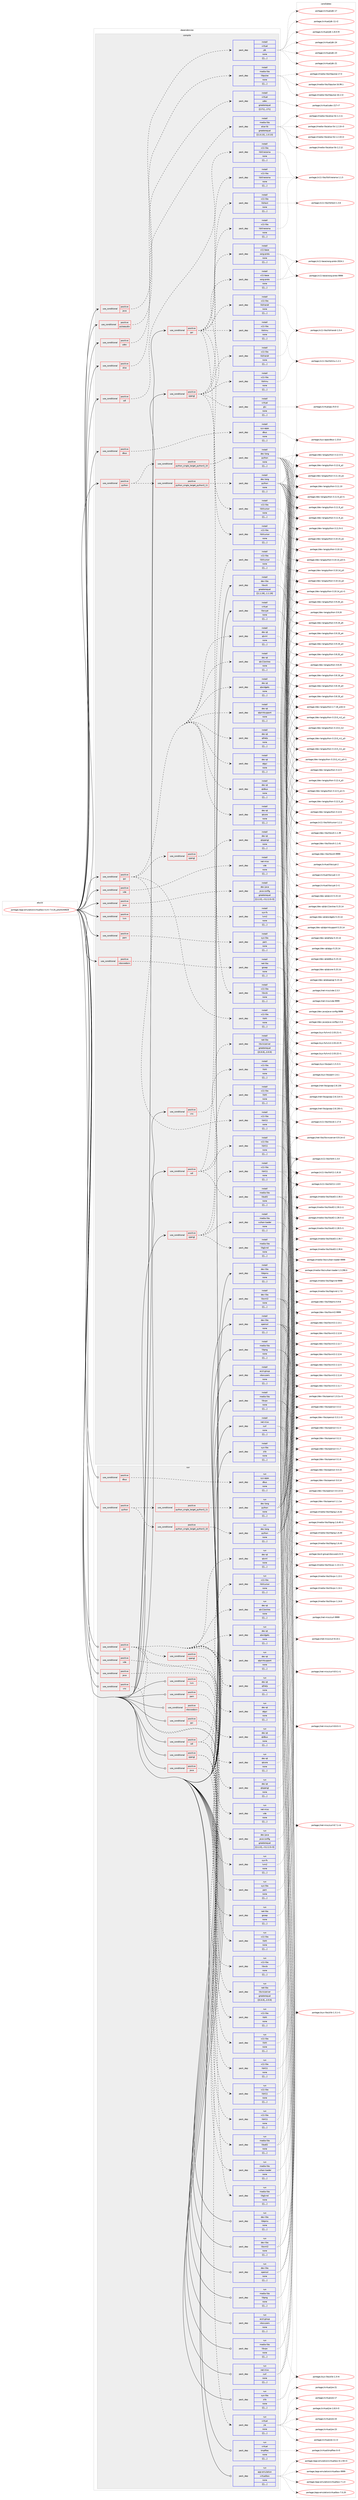 digraph prolog {

# *************
# Graph options
# *************

newrank=true;
concentrate=true;
compound=true;
graph [rankdir=LR,fontname=Helvetica,fontsize=10,ranksep=1.5];#, ranksep=2.5, nodesep=0.2];
edge  [arrowhead=vee];
node  [fontname=Helvetica,fontsize=10];

# **********
# The ebuild
# **********

subgraph cluster_leftcol {
color=gray;
label=<<i>ebuild</i>>;
id [label="portage://app-emulation/virtualbox-kvm-7.0.20_pre20240828", color=red, width=4, href="../app-emulation/virtualbox-kvm-7.0.20_pre20240828.svg"];
}

# ****************
# The dependencies
# ****************

subgraph cluster_midcol {
color=gray;
label=<<i>dependencies</i>>;
subgraph cluster_compile {
fillcolor="#eeeeee";
style=filled;
label=<<i>compile</i>>;
subgraph cond9523 {
dependency32952 [label=<<TABLE BORDER="0" CELLBORDER="1" CELLSPACING="0" CELLPADDING="4"><TR><TD ROWSPAN="3" CELLPADDING="10">use_conditional</TD></TR><TR><TD>positive</TD></TR><TR><TD>alsa</TD></TR></TABLE>>, shape=none, color=red];
subgraph pack23088 {
dependency32953 [label=<<TABLE BORDER="0" CELLBORDER="1" CELLSPACING="0" CELLPADDING="4" WIDTH="220"><TR><TD ROWSPAN="6" CELLPADDING="30">pack_dep</TD></TR><TR><TD WIDTH="110">install</TD></TR><TR><TD>media-libs</TD></TR><TR><TD>alsa-lib</TD></TR><TR><TD>greaterequal</TD></TR><TR><TD>[[1,0,13],,,1.0.13]</TD></TR></TABLE>>, shape=none, color=blue];
}
dependency32952:e -> dependency32953:w [weight=20,style="dashed",arrowhead="vee"];
}
id:e -> dependency32952:w [weight=20,style="solid",arrowhead="vee"];
subgraph cond9524 {
dependency32954 [label=<<TABLE BORDER="0" CELLBORDER="1" CELLSPACING="0" CELLPADDING="4"><TR><TD ROWSPAN="3" CELLPADDING="10">use_conditional</TD></TR><TR><TD>positive</TD></TR><TR><TD>dbus</TD></TR></TABLE>>, shape=none, color=red];
subgraph pack23089 {
dependency32955 [label=<<TABLE BORDER="0" CELLBORDER="1" CELLSPACING="0" CELLPADDING="4" WIDTH="220"><TR><TD ROWSPAN="6" CELLPADDING="30">pack_dep</TD></TR><TR><TD WIDTH="110">install</TD></TR><TR><TD>sys-apps</TD></TR><TR><TD>dbus</TD></TR><TR><TD>none</TD></TR><TR><TD>[[],,,,]</TD></TR></TABLE>>, shape=none, color=blue];
}
dependency32954:e -> dependency32955:w [weight=20,style="dashed",arrowhead="vee"];
}
id:e -> dependency32954:w [weight=20,style="solid",arrowhead="vee"];
subgraph cond9525 {
dependency32956 [label=<<TABLE BORDER="0" CELLBORDER="1" CELLSPACING="0" CELLPADDING="4"><TR><TD ROWSPAN="3" CELLPADDING="10">use_conditional</TD></TR><TR><TD>positive</TD></TR><TR><TD>gui</TD></TR></TABLE>>, shape=none, color=red];
subgraph pack23090 {
dependency32957 [label=<<TABLE BORDER="0" CELLBORDER="1" CELLSPACING="0" CELLPADDING="4" WIDTH="220"><TR><TD ROWSPAN="6" CELLPADDING="30">pack_dep</TD></TR><TR><TD WIDTH="110">install</TD></TR><TR><TD>dev-qt</TD></TR><TR><TD>qtcore</TD></TR><TR><TD>none</TD></TR><TR><TD>[[],,,,]</TD></TR></TABLE>>, shape=none, color=blue];
}
dependency32956:e -> dependency32957:w [weight=20,style="dashed",arrowhead="vee"];
subgraph pack23091 {
dependency32958 [label=<<TABLE BORDER="0" CELLBORDER="1" CELLSPACING="0" CELLPADDING="4" WIDTH="220"><TR><TD ROWSPAN="6" CELLPADDING="30">pack_dep</TD></TR><TR><TD WIDTH="110">install</TD></TR><TR><TD>dev-qt</TD></TR><TR><TD>qtdbus</TD></TR><TR><TD>none</TD></TR><TR><TD>[[],,,,]</TD></TR></TABLE>>, shape=none, color=blue];
}
dependency32956:e -> dependency32958:w [weight=20,style="dashed",arrowhead="vee"];
subgraph pack23092 {
dependency32959 [label=<<TABLE BORDER="0" CELLBORDER="1" CELLSPACING="0" CELLPADDING="4" WIDTH="220"><TR><TD ROWSPAN="6" CELLPADDING="30">pack_dep</TD></TR><TR><TD WIDTH="110">install</TD></TR><TR><TD>dev-qt</TD></TR><TR><TD>qtgui</TD></TR><TR><TD>none</TD></TR><TR><TD>[[],,,,]</TD></TR></TABLE>>, shape=none, color=blue];
}
dependency32956:e -> dependency32959:w [weight=20,style="dashed",arrowhead="vee"];
subgraph pack23093 {
dependency32960 [label=<<TABLE BORDER="0" CELLBORDER="1" CELLSPACING="0" CELLPADDING="4" WIDTH="220"><TR><TD ROWSPAN="6" CELLPADDING="30">pack_dep</TD></TR><TR><TD WIDTH="110">install</TD></TR><TR><TD>dev-qt</TD></TR><TR><TD>qthelp</TD></TR><TR><TD>none</TD></TR><TR><TD>[[],,,,]</TD></TR></TABLE>>, shape=none, color=blue];
}
dependency32956:e -> dependency32960:w [weight=20,style="dashed",arrowhead="vee"];
subgraph pack23094 {
dependency32961 [label=<<TABLE BORDER="0" CELLBORDER="1" CELLSPACING="0" CELLPADDING="4" WIDTH="220"><TR><TD ROWSPAN="6" CELLPADDING="30">pack_dep</TD></TR><TR><TD WIDTH="110">install</TD></TR><TR><TD>dev-qt</TD></TR><TR><TD>qtprintsupport</TD></TR><TR><TD>none</TD></TR><TR><TD>[[],,,,]</TD></TR></TABLE>>, shape=none, color=blue];
}
dependency32956:e -> dependency32961:w [weight=20,style="dashed",arrowhead="vee"];
subgraph pack23095 {
dependency32962 [label=<<TABLE BORDER="0" CELLBORDER="1" CELLSPACING="0" CELLPADDING="4" WIDTH="220"><TR><TD ROWSPAN="6" CELLPADDING="30">pack_dep</TD></TR><TR><TD WIDTH="110">install</TD></TR><TR><TD>dev-qt</TD></TR><TR><TD>qtwidgets</TD></TR><TR><TD>none</TD></TR><TR><TD>[[],,,,]</TD></TR></TABLE>>, shape=none, color=blue];
}
dependency32956:e -> dependency32962:w [weight=20,style="dashed",arrowhead="vee"];
subgraph pack23096 {
dependency32963 [label=<<TABLE BORDER="0" CELLBORDER="1" CELLSPACING="0" CELLPADDING="4" WIDTH="220"><TR><TD ROWSPAN="6" CELLPADDING="30">pack_dep</TD></TR><TR><TD WIDTH="110">install</TD></TR><TR><TD>dev-qt</TD></TR><TR><TD>qtx11extras</TD></TR><TR><TD>none</TD></TR><TR><TD>[[],,,,]</TD></TR></TABLE>>, shape=none, color=blue];
}
dependency32956:e -> dependency32963:w [weight=20,style="dashed",arrowhead="vee"];
subgraph pack23097 {
dependency32964 [label=<<TABLE BORDER="0" CELLBORDER="1" CELLSPACING="0" CELLPADDING="4" WIDTH="220"><TR><TD ROWSPAN="6" CELLPADDING="30">pack_dep</TD></TR><TR><TD WIDTH="110">install</TD></TR><TR><TD>dev-qt</TD></TR><TR><TD>qtxml</TD></TR><TR><TD>none</TD></TR><TR><TD>[[],,,,]</TD></TR></TABLE>>, shape=none, color=blue];
}
dependency32956:e -> dependency32964:w [weight=20,style="dashed",arrowhead="vee"];
subgraph pack23098 {
dependency32965 [label=<<TABLE BORDER="0" CELLBORDER="1" CELLSPACING="0" CELLPADDING="4" WIDTH="220"><TR><TD ROWSPAN="6" CELLPADDING="30">pack_dep</TD></TR><TR><TD WIDTH="110">install</TD></TR><TR><TD>x11-libs</TD></TR><TR><TD>libX11</TD></TR><TR><TD>none</TD></TR><TR><TD>[[],,,,]</TD></TR></TABLE>>, shape=none, color=blue];
}
dependency32956:e -> dependency32965:w [weight=20,style="dashed",arrowhead="vee"];
subgraph pack23099 {
dependency32966 [label=<<TABLE BORDER="0" CELLBORDER="1" CELLSPACING="0" CELLPADDING="4" WIDTH="220"><TR><TD ROWSPAN="6" CELLPADDING="30">pack_dep</TD></TR><TR><TD WIDTH="110">install</TD></TR><TR><TD>x11-libs</TD></TR><TR><TD>libXt</TD></TR><TR><TD>none</TD></TR><TR><TD>[[],,,,]</TD></TR></TABLE>>, shape=none, color=blue];
}
dependency32956:e -> dependency32966:w [weight=20,style="dashed",arrowhead="vee"];
subgraph cond9526 {
dependency32967 [label=<<TABLE BORDER="0" CELLBORDER="1" CELLSPACING="0" CELLPADDING="4"><TR><TD ROWSPAN="3" CELLPADDING="10">use_conditional</TD></TR><TR><TD>positive</TD></TR><TR><TD>opengl</TD></TR></TABLE>>, shape=none, color=red];
subgraph pack23100 {
dependency32968 [label=<<TABLE BORDER="0" CELLBORDER="1" CELLSPACING="0" CELLPADDING="4" WIDTH="220"><TR><TD ROWSPAN="6" CELLPADDING="30">pack_dep</TD></TR><TR><TD WIDTH="110">install</TD></TR><TR><TD>dev-qt</TD></TR><TR><TD>qtopengl</TD></TR><TR><TD>none</TD></TR><TR><TD>[[],,,,]</TD></TR></TABLE>>, shape=none, color=blue];
}
dependency32967:e -> dependency32968:w [weight=20,style="dashed",arrowhead="vee"];
}
dependency32956:e -> dependency32967:w [weight=20,style="dashed",arrowhead="vee"];
}
id:e -> dependency32956:w [weight=20,style="solid",arrowhead="vee"];
subgraph cond9527 {
dependency32969 [label=<<TABLE BORDER="0" CELLBORDER="1" CELLSPACING="0" CELLPADDING="4"><TR><TD ROWSPAN="3" CELLPADDING="10">use_conditional</TD></TR><TR><TD>positive</TD></TR><TR><TD>gui</TD></TR></TABLE>>, shape=none, color=red];
subgraph pack23101 {
dependency32970 [label=<<TABLE BORDER="0" CELLBORDER="1" CELLSPACING="0" CELLPADDING="4" WIDTH="220"><TR><TD ROWSPAN="6" CELLPADDING="30">pack_dep</TD></TR><TR><TD WIDTH="110">install</TD></TR><TR><TD>x11-base</TD></TR><TR><TD>xorg-proto</TD></TR><TR><TD>none</TD></TR><TR><TD>[[],,,,]</TD></TR></TABLE>>, shape=none, color=blue];
}
dependency32969:e -> dependency32970:w [weight=20,style="dashed",arrowhead="vee"];
subgraph pack23102 {
dependency32971 [label=<<TABLE BORDER="0" CELLBORDER="1" CELLSPACING="0" CELLPADDING="4" WIDTH="220"><TR><TD ROWSPAN="6" CELLPADDING="30">pack_dep</TD></TR><TR><TD WIDTH="110">install</TD></TR><TR><TD>x11-libs</TD></TR><TR><TD>libxcb</TD></TR><TR><TD>none</TD></TR><TR><TD>[[],,,,]</TD></TR></TABLE>>, shape=none, color=blue];
}
dependency32969:e -> dependency32971:w [weight=20,style="dashed",arrowhead="vee"];
subgraph pack23103 {
dependency32972 [label=<<TABLE BORDER="0" CELLBORDER="1" CELLSPACING="0" CELLPADDING="4" WIDTH="220"><TR><TD ROWSPAN="6" CELLPADDING="30">pack_dep</TD></TR><TR><TD WIDTH="110">install</TD></TR><TR><TD>x11-libs</TD></TR><TR><TD>libXcursor</TD></TR><TR><TD>none</TD></TR><TR><TD>[[],,,,]</TD></TR></TABLE>>, shape=none, color=blue];
}
dependency32969:e -> dependency32972:w [weight=20,style="dashed",arrowhead="vee"];
subgraph pack23104 {
dependency32973 [label=<<TABLE BORDER="0" CELLBORDER="1" CELLSPACING="0" CELLPADDING="4" WIDTH="220"><TR><TD ROWSPAN="6" CELLPADDING="30">pack_dep</TD></TR><TR><TD WIDTH="110">install</TD></TR><TR><TD>x11-libs</TD></TR><TR><TD>libXext</TD></TR><TR><TD>none</TD></TR><TR><TD>[[],,,,]</TD></TR></TABLE>>, shape=none, color=blue];
}
dependency32969:e -> dependency32973:w [weight=20,style="dashed",arrowhead="vee"];
subgraph pack23105 {
dependency32974 [label=<<TABLE BORDER="0" CELLBORDER="1" CELLSPACING="0" CELLPADDING="4" WIDTH="220"><TR><TD ROWSPAN="6" CELLPADDING="30">pack_dep</TD></TR><TR><TD WIDTH="110">install</TD></TR><TR><TD>x11-libs</TD></TR><TR><TD>libXinerama</TD></TR><TR><TD>none</TD></TR><TR><TD>[[],,,,]</TD></TR></TABLE>>, shape=none, color=blue];
}
dependency32969:e -> dependency32974:w [weight=20,style="dashed",arrowhead="vee"];
subgraph pack23106 {
dependency32975 [label=<<TABLE BORDER="0" CELLBORDER="1" CELLSPACING="0" CELLPADDING="4" WIDTH="220"><TR><TD ROWSPAN="6" CELLPADDING="30">pack_dep</TD></TR><TR><TD WIDTH="110">install</TD></TR><TR><TD>x11-libs</TD></TR><TR><TD>libXmu</TD></TR><TR><TD>none</TD></TR><TR><TD>[[],,,,]</TD></TR></TABLE>>, shape=none, color=blue];
}
dependency32969:e -> dependency32975:w [weight=20,style="dashed",arrowhead="vee"];
subgraph pack23107 {
dependency32976 [label=<<TABLE BORDER="0" CELLBORDER="1" CELLSPACING="0" CELLPADDING="4" WIDTH="220"><TR><TD ROWSPAN="6" CELLPADDING="30">pack_dep</TD></TR><TR><TD WIDTH="110">install</TD></TR><TR><TD>x11-libs</TD></TR><TR><TD>libXrandr</TD></TR><TR><TD>none</TD></TR><TR><TD>[[],,,,]</TD></TR></TABLE>>, shape=none, color=blue];
}
dependency32969:e -> dependency32976:w [weight=20,style="dashed",arrowhead="vee"];
}
id:e -> dependency32969:w [weight=20,style="solid",arrowhead="vee"];
subgraph cond9528 {
dependency32977 [label=<<TABLE BORDER="0" CELLBORDER="1" CELLSPACING="0" CELLPADDING="4"><TR><TD ROWSPAN="3" CELLPADDING="10">use_conditional</TD></TR><TR><TD>positive</TD></TR><TR><TD>java</TD></TR></TABLE>>, shape=none, color=red];
subgraph pack23108 {
dependency32978 [label=<<TABLE BORDER="0" CELLBORDER="1" CELLSPACING="0" CELLPADDING="4" WIDTH="220"><TR><TD ROWSPAN="6" CELLPADDING="30">pack_dep</TD></TR><TR><TD WIDTH="110">install</TD></TR><TR><TD>dev-java</TD></TR><TR><TD>java-config</TD></TR><TR><TD>greaterequal</TD></TR><TR><TD>[[2,2,0],,-r3,2.2.0-r3]</TD></TR></TABLE>>, shape=none, color=blue];
}
dependency32977:e -> dependency32978:w [weight=20,style="dashed",arrowhead="vee"];
}
id:e -> dependency32977:w [weight=20,style="solid",arrowhead="vee"];
subgraph cond9529 {
dependency32979 [label=<<TABLE BORDER="0" CELLBORDER="1" CELLSPACING="0" CELLPADDING="4"><TR><TD ROWSPAN="3" CELLPADDING="10">use_conditional</TD></TR><TR><TD>positive</TD></TR><TR><TD>java</TD></TR></TABLE>>, shape=none, color=red];
subgraph pack23109 {
dependency32980 [label=<<TABLE BORDER="0" CELLBORDER="1" CELLSPACING="0" CELLPADDING="4" WIDTH="220"><TR><TD ROWSPAN="6" CELLPADDING="30">pack_dep</TD></TR><TR><TD WIDTH="110">install</TD></TR><TR><TD>virtual</TD></TR><TR><TD>jdk</TD></TR><TR><TD>none</TD></TR><TR><TD>[[],,,,]</TD></TR></TABLE>>, shape=none, color=blue];
}
dependency32979:e -> dependency32980:w [weight=20,style="dashed",arrowhead="vee"];
}
id:e -> dependency32979:w [weight=20,style="solid",arrowhead="vee"];
subgraph cond9530 {
dependency32981 [label=<<TABLE BORDER="0" CELLBORDER="1" CELLSPACING="0" CELLPADDING="4"><TR><TD ROWSPAN="3" CELLPADDING="10">use_conditional</TD></TR><TR><TD>positive</TD></TR><TR><TD>lvm</TD></TR></TABLE>>, shape=none, color=red];
subgraph pack23110 {
dependency32982 [label=<<TABLE BORDER="0" CELLBORDER="1" CELLSPACING="0" CELLPADDING="4" WIDTH="220"><TR><TD ROWSPAN="6" CELLPADDING="30">pack_dep</TD></TR><TR><TD WIDTH="110">install</TD></TR><TR><TD>sys-fs</TD></TR><TR><TD>lvm2</TD></TR><TR><TD>none</TD></TR><TR><TD>[[],,,,]</TD></TR></TABLE>>, shape=none, color=blue];
}
dependency32981:e -> dependency32982:w [weight=20,style="dashed",arrowhead="vee"];
}
id:e -> dependency32981:w [weight=20,style="solid",arrowhead="vee"];
subgraph cond9531 {
dependency32983 [label=<<TABLE BORDER="0" CELLBORDER="1" CELLSPACING="0" CELLPADDING="4"><TR><TD ROWSPAN="3" CELLPADDING="10">use_conditional</TD></TR><TR><TD>positive</TD></TR><TR><TD>opengl</TD></TR></TABLE>>, shape=none, color=red];
subgraph pack23111 {
dependency32984 [label=<<TABLE BORDER="0" CELLBORDER="1" CELLSPACING="0" CELLPADDING="4" WIDTH="220"><TR><TD ROWSPAN="6" CELLPADDING="30">pack_dep</TD></TR><TR><TD WIDTH="110">install</TD></TR><TR><TD>media-libs</TD></TR><TR><TD>libglvnd</TD></TR><TR><TD>none</TD></TR><TR><TD>[[],,,,]</TD></TR></TABLE>>, shape=none, color=blue];
}
dependency32983:e -> dependency32984:w [weight=20,style="dashed",arrowhead="vee"];
subgraph pack23112 {
dependency32985 [label=<<TABLE BORDER="0" CELLBORDER="1" CELLSPACING="0" CELLPADDING="4" WIDTH="220"><TR><TD ROWSPAN="6" CELLPADDING="30">pack_dep</TD></TR><TR><TD WIDTH="110">install</TD></TR><TR><TD>media-libs</TD></TR><TR><TD>vulkan-loader</TD></TR><TR><TD>none</TD></TR><TR><TD>[[],,,,]</TD></TR></TABLE>>, shape=none, color=blue];
}
dependency32983:e -> dependency32985:w [weight=20,style="dashed",arrowhead="vee"];
subgraph pack23113 {
dependency32986 [label=<<TABLE BORDER="0" CELLBORDER="1" CELLSPACING="0" CELLPADDING="4" WIDTH="220"><TR><TD ROWSPAN="6" CELLPADDING="30">pack_dep</TD></TR><TR><TD WIDTH="110">install</TD></TR><TR><TD>x11-libs</TD></TR><TR><TD>libX11</TD></TR><TR><TD>none</TD></TR><TR><TD>[[],,,,]</TD></TR></TABLE>>, shape=none, color=blue];
}
dependency32983:e -> dependency32986:w [weight=20,style="dashed",arrowhead="vee"];
subgraph pack23114 {
dependency32987 [label=<<TABLE BORDER="0" CELLBORDER="1" CELLSPACING="0" CELLPADDING="4" WIDTH="220"><TR><TD ROWSPAN="6" CELLPADDING="30">pack_dep</TD></TR><TR><TD WIDTH="110">install</TD></TR><TR><TD>x11-libs</TD></TR><TR><TD>libXt</TD></TR><TR><TD>none</TD></TR><TR><TD>[[],,,,]</TD></TR></TABLE>>, shape=none, color=blue];
}
dependency32983:e -> dependency32987:w [weight=20,style="dashed",arrowhead="vee"];
}
id:e -> dependency32983:w [weight=20,style="solid",arrowhead="vee"];
subgraph cond9532 {
dependency32988 [label=<<TABLE BORDER="0" CELLBORDER="1" CELLSPACING="0" CELLPADDING="4"><TR><TD ROWSPAN="3" CELLPADDING="10">use_conditional</TD></TR><TR><TD>positive</TD></TR><TR><TD>opengl</TD></TR></TABLE>>, shape=none, color=red];
subgraph pack23115 {
dependency32989 [label=<<TABLE BORDER="0" CELLBORDER="1" CELLSPACING="0" CELLPADDING="4" WIDTH="220"><TR><TD ROWSPAN="6" CELLPADDING="30">pack_dep</TD></TR><TR><TD WIDTH="110">install</TD></TR><TR><TD>x11-base</TD></TR><TR><TD>xorg-proto</TD></TR><TR><TD>none</TD></TR><TR><TD>[[],,,,]</TD></TR></TABLE>>, shape=none, color=blue];
}
dependency32988:e -> dependency32989:w [weight=20,style="dashed",arrowhead="vee"];
subgraph pack23116 {
dependency32990 [label=<<TABLE BORDER="0" CELLBORDER="1" CELLSPACING="0" CELLPADDING="4" WIDTH="220"><TR><TD ROWSPAN="6" CELLPADDING="30">pack_dep</TD></TR><TR><TD WIDTH="110">install</TD></TR><TR><TD>x11-libs</TD></TR><TR><TD>libXcursor</TD></TR><TR><TD>none</TD></TR><TR><TD>[[],,,,]</TD></TR></TABLE>>, shape=none, color=blue];
}
dependency32988:e -> dependency32990:w [weight=20,style="dashed",arrowhead="vee"];
subgraph pack23117 {
dependency32991 [label=<<TABLE BORDER="0" CELLBORDER="1" CELLSPACING="0" CELLPADDING="4" WIDTH="220"><TR><TD ROWSPAN="6" CELLPADDING="30">pack_dep</TD></TR><TR><TD WIDTH="110">install</TD></TR><TR><TD>x11-libs</TD></TR><TR><TD>libXinerama</TD></TR><TR><TD>none</TD></TR><TR><TD>[[],,,,]</TD></TR></TABLE>>, shape=none, color=blue];
}
dependency32988:e -> dependency32991:w [weight=20,style="dashed",arrowhead="vee"];
subgraph pack23118 {
dependency32992 [label=<<TABLE BORDER="0" CELLBORDER="1" CELLSPACING="0" CELLPADDING="4" WIDTH="220"><TR><TD ROWSPAN="6" CELLPADDING="30">pack_dep</TD></TR><TR><TD WIDTH="110">install</TD></TR><TR><TD>x11-libs</TD></TR><TR><TD>libXmu</TD></TR><TR><TD>none</TD></TR><TR><TD>[[],,,,]</TD></TR></TABLE>>, shape=none, color=blue];
}
dependency32988:e -> dependency32992:w [weight=20,style="dashed",arrowhead="vee"];
subgraph pack23119 {
dependency32993 [label=<<TABLE BORDER="0" CELLBORDER="1" CELLSPACING="0" CELLPADDING="4" WIDTH="220"><TR><TD ROWSPAN="6" CELLPADDING="30">pack_dep</TD></TR><TR><TD WIDTH="110">install</TD></TR><TR><TD>x11-libs</TD></TR><TR><TD>libXrandr</TD></TR><TR><TD>none</TD></TR><TR><TD>[[],,,,]</TD></TR></TABLE>>, shape=none, color=blue];
}
dependency32988:e -> dependency32993:w [weight=20,style="dashed",arrowhead="vee"];
subgraph pack23120 {
dependency32994 [label=<<TABLE BORDER="0" CELLBORDER="1" CELLSPACING="0" CELLPADDING="4" WIDTH="220"><TR><TD ROWSPAN="6" CELLPADDING="30">pack_dep</TD></TR><TR><TD WIDTH="110">install</TD></TR><TR><TD>virtual</TD></TR><TR><TD>glu</TD></TR><TR><TD>none</TD></TR><TR><TD>[[],,,,]</TD></TR></TABLE>>, shape=none, color=blue];
}
dependency32988:e -> dependency32994:w [weight=20,style="dashed",arrowhead="vee"];
}
id:e -> dependency32988:w [weight=20,style="solid",arrowhead="vee"];
subgraph cond9533 {
dependency32995 [label=<<TABLE BORDER="0" CELLBORDER="1" CELLSPACING="0" CELLPADDING="4"><TR><TD ROWSPAN="3" CELLPADDING="10">use_conditional</TD></TR><TR><TD>positive</TD></TR><TR><TD>pam</TD></TR></TABLE>>, shape=none, color=red];
subgraph pack23121 {
dependency32996 [label=<<TABLE BORDER="0" CELLBORDER="1" CELLSPACING="0" CELLPADDING="4" WIDTH="220"><TR><TD ROWSPAN="6" CELLPADDING="30">pack_dep</TD></TR><TR><TD WIDTH="110">install</TD></TR><TR><TD>sys-libs</TD></TR><TR><TD>pam</TD></TR><TR><TD>none</TD></TR><TR><TD>[[],,,,]</TD></TR></TABLE>>, shape=none, color=blue];
}
dependency32995:e -> dependency32996:w [weight=20,style="dashed",arrowhead="vee"];
}
id:e -> dependency32995:w [weight=20,style="solid",arrowhead="vee"];
subgraph cond9534 {
dependency32997 [label=<<TABLE BORDER="0" CELLBORDER="1" CELLSPACING="0" CELLPADDING="4"><TR><TD ROWSPAN="3" CELLPADDING="10">use_conditional</TD></TR><TR><TD>positive</TD></TR><TR><TD>pulseaudio</TD></TR></TABLE>>, shape=none, color=red];
subgraph pack23122 {
dependency32998 [label=<<TABLE BORDER="0" CELLBORDER="1" CELLSPACING="0" CELLPADDING="4" WIDTH="220"><TR><TD ROWSPAN="6" CELLPADDING="30">pack_dep</TD></TR><TR><TD WIDTH="110">install</TD></TR><TR><TD>media-libs</TD></TR><TR><TD>libpulse</TD></TR><TR><TD>none</TD></TR><TR><TD>[[],,,,]</TD></TR></TABLE>>, shape=none, color=blue];
}
dependency32997:e -> dependency32998:w [weight=20,style="dashed",arrowhead="vee"];
}
id:e -> dependency32997:w [weight=20,style="solid",arrowhead="vee"];
subgraph cond9535 {
dependency32999 [label=<<TABLE BORDER="0" CELLBORDER="1" CELLSPACING="0" CELLPADDING="4"><TR><TD ROWSPAN="3" CELLPADDING="10">use_conditional</TD></TR><TR><TD>positive</TD></TR><TR><TD>python</TD></TR></TABLE>>, shape=none, color=red];
subgraph cond9536 {
dependency33000 [label=<<TABLE BORDER="0" CELLBORDER="1" CELLSPACING="0" CELLPADDING="4"><TR><TD ROWSPAN="3" CELLPADDING="10">use_conditional</TD></TR><TR><TD>positive</TD></TR><TR><TD>python_single_target_python3_10</TD></TR></TABLE>>, shape=none, color=red];
subgraph pack23123 {
dependency33001 [label=<<TABLE BORDER="0" CELLBORDER="1" CELLSPACING="0" CELLPADDING="4" WIDTH="220"><TR><TD ROWSPAN="6" CELLPADDING="30">pack_dep</TD></TR><TR><TD WIDTH="110">install</TD></TR><TR><TD>dev-lang</TD></TR><TR><TD>python</TD></TR><TR><TD>none</TD></TR><TR><TD>[[],,,,]</TD></TR></TABLE>>, shape=none, color=blue];
}
dependency33000:e -> dependency33001:w [weight=20,style="dashed",arrowhead="vee"];
}
dependency32999:e -> dependency33000:w [weight=20,style="dashed",arrowhead="vee"];
subgraph cond9537 {
dependency33002 [label=<<TABLE BORDER="0" CELLBORDER="1" CELLSPACING="0" CELLPADDING="4"><TR><TD ROWSPAN="3" CELLPADDING="10">use_conditional</TD></TR><TR><TD>positive</TD></TR><TR><TD>python_single_target_python3_11</TD></TR></TABLE>>, shape=none, color=red];
subgraph pack23124 {
dependency33003 [label=<<TABLE BORDER="0" CELLBORDER="1" CELLSPACING="0" CELLPADDING="4" WIDTH="220"><TR><TD ROWSPAN="6" CELLPADDING="30">pack_dep</TD></TR><TR><TD WIDTH="110">install</TD></TR><TR><TD>dev-lang</TD></TR><TR><TD>python</TD></TR><TR><TD>none</TD></TR><TR><TD>[[],,,,]</TD></TR></TABLE>>, shape=none, color=blue];
}
dependency33002:e -> dependency33003:w [weight=20,style="dashed",arrowhead="vee"];
}
dependency32999:e -> dependency33002:w [weight=20,style="dashed",arrowhead="vee"];
}
id:e -> dependency32999:w [weight=20,style="solid",arrowhead="vee"];
subgraph cond9538 {
dependency33004 [label=<<TABLE BORDER="0" CELLBORDER="1" CELLSPACING="0" CELLPADDING="4"><TR><TD ROWSPAN="3" CELLPADDING="10">use_conditional</TD></TR><TR><TD>positive</TD></TR><TR><TD>sdl</TD></TR></TABLE>>, shape=none, color=red];
subgraph pack23125 {
dependency33005 [label=<<TABLE BORDER="0" CELLBORDER="1" CELLSPACING="0" CELLPADDING="4" WIDTH="220"><TR><TD ROWSPAN="6" CELLPADDING="30">pack_dep</TD></TR><TR><TD WIDTH="110">install</TD></TR><TR><TD>media-libs</TD></TR><TR><TD>libsdl2</TD></TR><TR><TD>none</TD></TR><TR><TD>[[],,,,]</TD></TR></TABLE>>, shape=none, color=blue];
}
dependency33004:e -> dependency33005:w [weight=20,style="dashed",arrowhead="vee"];
subgraph pack23126 {
dependency33006 [label=<<TABLE BORDER="0" CELLBORDER="1" CELLSPACING="0" CELLPADDING="4" WIDTH="220"><TR><TD ROWSPAN="6" CELLPADDING="30">pack_dep</TD></TR><TR><TD WIDTH="110">install</TD></TR><TR><TD>x11-libs</TD></TR><TR><TD>libX11</TD></TR><TR><TD>none</TD></TR><TR><TD>[[],,,,]</TD></TR></TABLE>>, shape=none, color=blue];
}
dependency33004:e -> dependency33006:w [weight=20,style="dashed",arrowhead="vee"];
subgraph pack23127 {
dependency33007 [label=<<TABLE BORDER="0" CELLBORDER="1" CELLSPACING="0" CELLPADDING="4" WIDTH="220"><TR><TD ROWSPAN="6" CELLPADDING="30">pack_dep</TD></TR><TR><TD WIDTH="110">install</TD></TR><TR><TD>x11-libs</TD></TR><TR><TD>libXcursor</TD></TR><TR><TD>none</TD></TR><TR><TD>[[],,,,]</TD></TR></TABLE>>, shape=none, color=blue];
}
dependency33004:e -> dependency33007:w [weight=20,style="dashed",arrowhead="vee"];
subgraph pack23128 {
dependency33008 [label=<<TABLE BORDER="0" CELLBORDER="1" CELLSPACING="0" CELLPADDING="4" WIDTH="220"><TR><TD ROWSPAN="6" CELLPADDING="30">pack_dep</TD></TR><TR><TD WIDTH="110">install</TD></TR><TR><TD>x11-libs</TD></TR><TR><TD>libXt</TD></TR><TR><TD>none</TD></TR><TR><TD>[[],,,,]</TD></TR></TABLE>>, shape=none, color=blue];
}
dependency33004:e -> dependency33008:w [weight=20,style="dashed",arrowhead="vee"];
}
id:e -> dependency33004:w [weight=20,style="solid",arrowhead="vee"];
subgraph cond9539 {
dependency33009 [label=<<TABLE BORDER="0" CELLBORDER="1" CELLSPACING="0" CELLPADDING="4"><TR><TD ROWSPAN="3" CELLPADDING="10">use_conditional</TD></TR><TR><TD>positive</TD></TR><TR><TD>sdl</TD></TR></TABLE>>, shape=none, color=red];
subgraph pack23129 {
dependency33010 [label=<<TABLE BORDER="0" CELLBORDER="1" CELLSPACING="0" CELLPADDING="4" WIDTH="220"><TR><TD ROWSPAN="6" CELLPADDING="30">pack_dep</TD></TR><TR><TD WIDTH="110">install</TD></TR><TR><TD>x11-libs</TD></TR><TR><TD>libXinerama</TD></TR><TR><TD>none</TD></TR><TR><TD>[[],,,,]</TD></TR></TABLE>>, shape=none, color=blue];
}
dependency33009:e -> dependency33010:w [weight=20,style="dashed",arrowhead="vee"];
}
id:e -> dependency33009:w [weight=20,style="solid",arrowhead="vee"];
subgraph cond9540 {
dependency33011 [label=<<TABLE BORDER="0" CELLBORDER="1" CELLSPACING="0" CELLPADDING="4"><TR><TD ROWSPAN="3" CELLPADDING="10">use_conditional</TD></TR><TR><TD>positive</TD></TR><TR><TD>udev</TD></TR></TABLE>>, shape=none, color=red];
subgraph pack23130 {
dependency33012 [label=<<TABLE BORDER="0" CELLBORDER="1" CELLSPACING="0" CELLPADDING="4" WIDTH="220"><TR><TD ROWSPAN="6" CELLPADDING="30">pack_dep</TD></TR><TR><TD WIDTH="110">install</TD></TR><TR><TD>virtual</TD></TR><TR><TD>udev</TD></TR><TR><TD>greaterequal</TD></TR><TR><TD>[[171],,,171]</TD></TR></TABLE>>, shape=none, color=blue];
}
dependency33011:e -> dependency33012:w [weight=20,style="dashed",arrowhead="vee"];
}
id:e -> dependency33011:w [weight=20,style="solid",arrowhead="vee"];
subgraph cond9541 {
dependency33013 [label=<<TABLE BORDER="0" CELLBORDER="1" CELLSPACING="0" CELLPADDING="4"><TR><TD ROWSPAN="3" CELLPADDING="10">use_conditional</TD></TR><TR><TD>positive</TD></TR><TR><TD>vboxwebsrv</TD></TR></TABLE>>, shape=none, color=red];
subgraph pack23131 {
dependency33014 [label=<<TABLE BORDER="0" CELLBORDER="1" CELLSPACING="0" CELLPADDING="4" WIDTH="220"><TR><TD ROWSPAN="6" CELLPADDING="30">pack_dep</TD></TR><TR><TD WIDTH="110">install</TD></TR><TR><TD>net-libs</TD></TR><TR><TD>gsoap</TD></TR><TR><TD>none</TD></TR><TR><TD>[[],,,,]</TD></TR></TABLE>>, shape=none, color=blue];
}
dependency33013:e -> dependency33014:w [weight=20,style="dashed",arrowhead="vee"];
}
id:e -> dependency33013:w [weight=20,style="solid",arrowhead="vee"];
subgraph cond9542 {
dependency33015 [label=<<TABLE BORDER="0" CELLBORDER="1" CELLSPACING="0" CELLPADDING="4"><TR><TD ROWSPAN="3" CELLPADDING="10">use_conditional</TD></TR><TR><TD>positive</TD></TR><TR><TD>vde</TD></TR></TABLE>>, shape=none, color=red];
subgraph pack23132 {
dependency33016 [label=<<TABLE BORDER="0" CELLBORDER="1" CELLSPACING="0" CELLPADDING="4" WIDTH="220"><TR><TD ROWSPAN="6" CELLPADDING="30">pack_dep</TD></TR><TR><TD WIDTH="110">install</TD></TR><TR><TD>net-misc</TD></TR><TR><TD>vde</TD></TR><TR><TD>none</TD></TR><TR><TD>[[],,,,]</TD></TR></TABLE>>, shape=none, color=blue];
}
dependency33015:e -> dependency33016:w [weight=20,style="dashed",arrowhead="vee"];
}
id:e -> dependency33015:w [weight=20,style="solid",arrowhead="vee"];
subgraph cond9543 {
dependency33017 [label=<<TABLE BORDER="0" CELLBORDER="1" CELLSPACING="0" CELLPADDING="4"><TR><TD ROWSPAN="3" CELLPADDING="10">use_conditional</TD></TR><TR><TD>positive</TD></TR><TR><TD>vnc</TD></TR></TABLE>>, shape=none, color=red];
subgraph pack23133 {
dependency33018 [label=<<TABLE BORDER="0" CELLBORDER="1" CELLSPACING="0" CELLPADDING="4" WIDTH="220"><TR><TD ROWSPAN="6" CELLPADDING="30">pack_dep</TD></TR><TR><TD WIDTH="110">install</TD></TR><TR><TD>net-libs</TD></TR><TR><TD>libvncserver</TD></TR><TR><TD>greaterequal</TD></TR><TR><TD>[[0,9,9],,,0.9.9]</TD></TR></TABLE>>, shape=none, color=blue];
}
dependency33017:e -> dependency33018:w [weight=20,style="dashed",arrowhead="vee"];
}
id:e -> dependency33017:w [weight=20,style="solid",arrowhead="vee"];
subgraph pack23134 {
dependency33019 [label=<<TABLE BORDER="0" CELLBORDER="1" CELLSPACING="0" CELLPADDING="4" WIDTH="220"><TR><TD ROWSPAN="6" CELLPADDING="30">pack_dep</TD></TR><TR><TD WIDTH="110">install</TD></TR><TR><TD>acct-group</TD></TR><TR><TD>vboxusers</TD></TR><TR><TD>none</TD></TR><TR><TD>[[],,,,]</TD></TR></TABLE>>, shape=none, color=blue];
}
id:e -> dependency33019:w [weight=20,style="solid",arrowhead="vee"];
subgraph pack23135 {
dependency33020 [label=<<TABLE BORDER="0" CELLBORDER="1" CELLSPACING="0" CELLPADDING="4" WIDTH="220"><TR><TD ROWSPAN="6" CELLPADDING="30">pack_dep</TD></TR><TR><TD WIDTH="110">install</TD></TR><TR><TD>dev-libs</TD></TR><TR><TD>libtpms</TD></TR><TR><TD>none</TD></TR><TR><TD>[[],,,,]</TD></TR></TABLE>>, shape=none, color=blue];
}
id:e -> dependency33020:w [weight=20,style="solid",arrowhead="vee"];
subgraph pack23136 {
dependency33021 [label=<<TABLE BORDER="0" CELLBORDER="1" CELLSPACING="0" CELLPADDING="4" WIDTH="220"><TR><TD ROWSPAN="6" CELLPADDING="30">pack_dep</TD></TR><TR><TD WIDTH="110">install</TD></TR><TR><TD>dev-libs</TD></TR><TR><TD>libxml2</TD></TR><TR><TD>none</TD></TR><TR><TD>[[],,,,]</TD></TR></TABLE>>, shape=none, color=blue];
}
id:e -> dependency33021:w [weight=20,style="solid",arrowhead="vee"];
subgraph pack23137 {
dependency33022 [label=<<TABLE BORDER="0" CELLBORDER="1" CELLSPACING="0" CELLPADDING="4" WIDTH="220"><TR><TD ROWSPAN="6" CELLPADDING="30">pack_dep</TD></TR><TR><TD WIDTH="110">install</TD></TR><TR><TD>dev-libs</TD></TR><TR><TD>libxslt</TD></TR><TR><TD>greaterequal</TD></TR><TR><TD>[[1,1,19],,,1.1.19]</TD></TR></TABLE>>, shape=none, color=blue];
}
id:e -> dependency33022:w [weight=20,style="solid",arrowhead="vee"];
subgraph pack23138 {
dependency33023 [label=<<TABLE BORDER="0" CELLBORDER="1" CELLSPACING="0" CELLPADDING="4" WIDTH="220"><TR><TD ROWSPAN="6" CELLPADDING="30">pack_dep</TD></TR><TR><TD WIDTH="110">install</TD></TR><TR><TD>dev-libs</TD></TR><TR><TD>openssl</TD></TR><TR><TD>none</TD></TR><TR><TD>[[],,,,]</TD></TR></TABLE>>, shape=none, color=blue];
}
id:e -> dependency33023:w [weight=20,style="solid",arrowhead="vee"];
subgraph pack23139 {
dependency33024 [label=<<TABLE BORDER="0" CELLBORDER="1" CELLSPACING="0" CELLPADDING="4" WIDTH="220"><TR><TD ROWSPAN="6" CELLPADDING="30">pack_dep</TD></TR><TR><TD WIDTH="110">install</TD></TR><TR><TD>media-libs</TD></TR><TR><TD>libpng</TD></TR><TR><TD>none</TD></TR><TR><TD>[[],,,,]</TD></TR></TABLE>>, shape=none, color=blue];
}
id:e -> dependency33024:w [weight=20,style="solid",arrowhead="vee"];
subgraph pack23140 {
dependency33025 [label=<<TABLE BORDER="0" CELLBORDER="1" CELLSPACING="0" CELLPADDING="4" WIDTH="220"><TR><TD ROWSPAN="6" CELLPADDING="30">pack_dep</TD></TR><TR><TD WIDTH="110">install</TD></TR><TR><TD>media-libs</TD></TR><TR><TD>libvpx</TD></TR><TR><TD>none</TD></TR><TR><TD>[[],,,,]</TD></TR></TABLE>>, shape=none, color=blue];
}
id:e -> dependency33025:w [weight=20,style="solid",arrowhead="vee"];
subgraph pack23141 {
dependency33026 [label=<<TABLE BORDER="0" CELLBORDER="1" CELLSPACING="0" CELLPADDING="4" WIDTH="220"><TR><TD ROWSPAN="6" CELLPADDING="30">pack_dep</TD></TR><TR><TD WIDTH="110">install</TD></TR><TR><TD>net-misc</TD></TR><TR><TD>curl</TD></TR><TR><TD>none</TD></TR><TR><TD>[[],,,,]</TD></TR></TABLE>>, shape=none, color=blue];
}
id:e -> dependency33026:w [weight=20,style="solid",arrowhead="vee"];
subgraph pack23142 {
dependency33027 [label=<<TABLE BORDER="0" CELLBORDER="1" CELLSPACING="0" CELLPADDING="4" WIDTH="220"><TR><TD ROWSPAN="6" CELLPADDING="30">pack_dep</TD></TR><TR><TD WIDTH="110">install</TD></TR><TR><TD>sys-libs</TD></TR><TR><TD>zlib</TD></TR><TR><TD>none</TD></TR><TR><TD>[[],,,,]</TD></TR></TABLE>>, shape=none, color=blue];
}
id:e -> dependency33027:w [weight=20,style="solid",arrowhead="vee"];
subgraph pack23143 {
dependency33028 [label=<<TABLE BORDER="0" CELLBORDER="1" CELLSPACING="0" CELLPADDING="4" WIDTH="220"><TR><TD ROWSPAN="6" CELLPADDING="30">pack_dep</TD></TR><TR><TD WIDTH="110">install</TD></TR><TR><TD>virtual</TD></TR><TR><TD>libcrypt</TD></TR><TR><TD>none</TD></TR><TR><TD>[[],,,,]</TD></TR></TABLE>>, shape=none, color=blue];
}
id:e -> dependency33028:w [weight=20,style="solid",arrowhead="vee"];
}
subgraph cluster_compileandrun {
fillcolor="#eeeeee";
style=filled;
label=<<i>compile and run</i>>;
}
subgraph cluster_run {
fillcolor="#eeeeee";
style=filled;
label=<<i>run</i>>;
subgraph cond9544 {
dependency33029 [label=<<TABLE BORDER="0" CELLBORDER="1" CELLSPACING="0" CELLPADDING="4"><TR><TD ROWSPAN="3" CELLPADDING="10">use_conditional</TD></TR><TR><TD>positive</TD></TR><TR><TD>dbus</TD></TR></TABLE>>, shape=none, color=red];
subgraph pack23144 {
dependency33030 [label=<<TABLE BORDER="0" CELLBORDER="1" CELLSPACING="0" CELLPADDING="4" WIDTH="220"><TR><TD ROWSPAN="6" CELLPADDING="30">pack_dep</TD></TR><TR><TD WIDTH="110">run</TD></TR><TR><TD>sys-apps</TD></TR><TR><TD>dbus</TD></TR><TR><TD>none</TD></TR><TR><TD>[[],,,,]</TD></TR></TABLE>>, shape=none, color=blue];
}
dependency33029:e -> dependency33030:w [weight=20,style="dashed",arrowhead="vee"];
}
id:e -> dependency33029:w [weight=20,style="solid",arrowhead="odot"];
subgraph cond9545 {
dependency33031 [label=<<TABLE BORDER="0" CELLBORDER="1" CELLSPACING="0" CELLPADDING="4"><TR><TD ROWSPAN="3" CELLPADDING="10">use_conditional</TD></TR><TR><TD>positive</TD></TR><TR><TD>gui</TD></TR></TABLE>>, shape=none, color=red];
subgraph pack23145 {
dependency33032 [label=<<TABLE BORDER="0" CELLBORDER="1" CELLSPACING="0" CELLPADDING="4" WIDTH="220"><TR><TD ROWSPAN="6" CELLPADDING="30">pack_dep</TD></TR><TR><TD WIDTH="110">run</TD></TR><TR><TD>dev-qt</TD></TR><TR><TD>qtcore</TD></TR><TR><TD>none</TD></TR><TR><TD>[[],,,,]</TD></TR></TABLE>>, shape=none, color=blue];
}
dependency33031:e -> dependency33032:w [weight=20,style="dashed",arrowhead="vee"];
subgraph pack23146 {
dependency33033 [label=<<TABLE BORDER="0" CELLBORDER="1" CELLSPACING="0" CELLPADDING="4" WIDTH="220"><TR><TD ROWSPAN="6" CELLPADDING="30">pack_dep</TD></TR><TR><TD WIDTH="110">run</TD></TR><TR><TD>dev-qt</TD></TR><TR><TD>qtdbus</TD></TR><TR><TD>none</TD></TR><TR><TD>[[],,,,]</TD></TR></TABLE>>, shape=none, color=blue];
}
dependency33031:e -> dependency33033:w [weight=20,style="dashed",arrowhead="vee"];
subgraph pack23147 {
dependency33034 [label=<<TABLE BORDER="0" CELLBORDER="1" CELLSPACING="0" CELLPADDING="4" WIDTH="220"><TR><TD ROWSPAN="6" CELLPADDING="30">pack_dep</TD></TR><TR><TD WIDTH="110">run</TD></TR><TR><TD>dev-qt</TD></TR><TR><TD>qtgui</TD></TR><TR><TD>none</TD></TR><TR><TD>[[],,,,]</TD></TR></TABLE>>, shape=none, color=blue];
}
dependency33031:e -> dependency33034:w [weight=20,style="dashed",arrowhead="vee"];
subgraph pack23148 {
dependency33035 [label=<<TABLE BORDER="0" CELLBORDER="1" CELLSPACING="0" CELLPADDING="4" WIDTH="220"><TR><TD ROWSPAN="6" CELLPADDING="30">pack_dep</TD></TR><TR><TD WIDTH="110">run</TD></TR><TR><TD>dev-qt</TD></TR><TR><TD>qthelp</TD></TR><TR><TD>none</TD></TR><TR><TD>[[],,,,]</TD></TR></TABLE>>, shape=none, color=blue];
}
dependency33031:e -> dependency33035:w [weight=20,style="dashed",arrowhead="vee"];
subgraph pack23149 {
dependency33036 [label=<<TABLE BORDER="0" CELLBORDER="1" CELLSPACING="0" CELLPADDING="4" WIDTH="220"><TR><TD ROWSPAN="6" CELLPADDING="30">pack_dep</TD></TR><TR><TD WIDTH="110">run</TD></TR><TR><TD>dev-qt</TD></TR><TR><TD>qtprintsupport</TD></TR><TR><TD>none</TD></TR><TR><TD>[[],,,,]</TD></TR></TABLE>>, shape=none, color=blue];
}
dependency33031:e -> dependency33036:w [weight=20,style="dashed",arrowhead="vee"];
subgraph pack23150 {
dependency33037 [label=<<TABLE BORDER="0" CELLBORDER="1" CELLSPACING="0" CELLPADDING="4" WIDTH="220"><TR><TD ROWSPAN="6" CELLPADDING="30">pack_dep</TD></TR><TR><TD WIDTH="110">run</TD></TR><TR><TD>dev-qt</TD></TR><TR><TD>qtwidgets</TD></TR><TR><TD>none</TD></TR><TR><TD>[[],,,,]</TD></TR></TABLE>>, shape=none, color=blue];
}
dependency33031:e -> dependency33037:w [weight=20,style="dashed",arrowhead="vee"];
subgraph pack23151 {
dependency33038 [label=<<TABLE BORDER="0" CELLBORDER="1" CELLSPACING="0" CELLPADDING="4" WIDTH="220"><TR><TD ROWSPAN="6" CELLPADDING="30">pack_dep</TD></TR><TR><TD WIDTH="110">run</TD></TR><TR><TD>dev-qt</TD></TR><TR><TD>qtx11extras</TD></TR><TR><TD>none</TD></TR><TR><TD>[[],,,,]</TD></TR></TABLE>>, shape=none, color=blue];
}
dependency33031:e -> dependency33038:w [weight=20,style="dashed",arrowhead="vee"];
subgraph pack23152 {
dependency33039 [label=<<TABLE BORDER="0" CELLBORDER="1" CELLSPACING="0" CELLPADDING="4" WIDTH="220"><TR><TD ROWSPAN="6" CELLPADDING="30">pack_dep</TD></TR><TR><TD WIDTH="110">run</TD></TR><TR><TD>dev-qt</TD></TR><TR><TD>qtxml</TD></TR><TR><TD>none</TD></TR><TR><TD>[[],,,,]</TD></TR></TABLE>>, shape=none, color=blue];
}
dependency33031:e -> dependency33039:w [weight=20,style="dashed",arrowhead="vee"];
subgraph pack23153 {
dependency33040 [label=<<TABLE BORDER="0" CELLBORDER="1" CELLSPACING="0" CELLPADDING="4" WIDTH="220"><TR><TD ROWSPAN="6" CELLPADDING="30">pack_dep</TD></TR><TR><TD WIDTH="110">run</TD></TR><TR><TD>x11-libs</TD></TR><TR><TD>libX11</TD></TR><TR><TD>none</TD></TR><TR><TD>[[],,,,]</TD></TR></TABLE>>, shape=none, color=blue];
}
dependency33031:e -> dependency33040:w [weight=20,style="dashed",arrowhead="vee"];
subgraph pack23154 {
dependency33041 [label=<<TABLE BORDER="0" CELLBORDER="1" CELLSPACING="0" CELLPADDING="4" WIDTH="220"><TR><TD ROWSPAN="6" CELLPADDING="30">pack_dep</TD></TR><TR><TD WIDTH="110">run</TD></TR><TR><TD>x11-libs</TD></TR><TR><TD>libXt</TD></TR><TR><TD>none</TD></TR><TR><TD>[[],,,,]</TD></TR></TABLE>>, shape=none, color=blue];
}
dependency33031:e -> dependency33041:w [weight=20,style="dashed",arrowhead="vee"];
subgraph cond9546 {
dependency33042 [label=<<TABLE BORDER="0" CELLBORDER="1" CELLSPACING="0" CELLPADDING="4"><TR><TD ROWSPAN="3" CELLPADDING="10">use_conditional</TD></TR><TR><TD>positive</TD></TR><TR><TD>opengl</TD></TR></TABLE>>, shape=none, color=red];
subgraph pack23155 {
dependency33043 [label=<<TABLE BORDER="0" CELLBORDER="1" CELLSPACING="0" CELLPADDING="4" WIDTH="220"><TR><TD ROWSPAN="6" CELLPADDING="30">pack_dep</TD></TR><TR><TD WIDTH="110">run</TD></TR><TR><TD>dev-qt</TD></TR><TR><TD>qtopengl</TD></TR><TR><TD>none</TD></TR><TR><TD>[[],,,,]</TD></TR></TABLE>>, shape=none, color=blue];
}
dependency33042:e -> dependency33043:w [weight=20,style="dashed",arrowhead="vee"];
}
dependency33031:e -> dependency33042:w [weight=20,style="dashed",arrowhead="vee"];
}
id:e -> dependency33031:w [weight=20,style="solid",arrowhead="odot"];
subgraph cond9547 {
dependency33044 [label=<<TABLE BORDER="0" CELLBORDER="1" CELLSPACING="0" CELLPADDING="4"><TR><TD ROWSPAN="3" CELLPADDING="10">use_conditional</TD></TR><TR><TD>positive</TD></TR><TR><TD>gui</TD></TR></TABLE>>, shape=none, color=red];
subgraph pack23156 {
dependency33045 [label=<<TABLE BORDER="0" CELLBORDER="1" CELLSPACING="0" CELLPADDING="4" WIDTH="220"><TR><TD ROWSPAN="6" CELLPADDING="30">pack_dep</TD></TR><TR><TD WIDTH="110">run</TD></TR><TR><TD>x11-libs</TD></TR><TR><TD>libxcb</TD></TR><TR><TD>none</TD></TR><TR><TD>[[],,,,]</TD></TR></TABLE>>, shape=none, color=blue];
}
dependency33044:e -> dependency33045:w [weight=20,style="dashed",arrowhead="vee"];
}
id:e -> dependency33044:w [weight=20,style="solid",arrowhead="odot"];
subgraph cond9548 {
dependency33046 [label=<<TABLE BORDER="0" CELLBORDER="1" CELLSPACING="0" CELLPADDING="4"><TR><TD ROWSPAN="3" CELLPADDING="10">use_conditional</TD></TR><TR><TD>positive</TD></TR><TR><TD>java</TD></TR></TABLE>>, shape=none, color=red];
subgraph pack23157 {
dependency33047 [label=<<TABLE BORDER="0" CELLBORDER="1" CELLSPACING="0" CELLPADDING="4" WIDTH="220"><TR><TD ROWSPAN="6" CELLPADDING="30">pack_dep</TD></TR><TR><TD WIDTH="110">run</TD></TR><TR><TD>dev-java</TD></TR><TR><TD>java-config</TD></TR><TR><TD>greaterequal</TD></TR><TR><TD>[[2,2,0],,-r3,2.2.0-r3]</TD></TR></TABLE>>, shape=none, color=blue];
}
dependency33046:e -> dependency33047:w [weight=20,style="dashed",arrowhead="vee"];
}
id:e -> dependency33046:w [weight=20,style="solid",arrowhead="odot"];
subgraph cond9549 {
dependency33048 [label=<<TABLE BORDER="0" CELLBORDER="1" CELLSPACING="0" CELLPADDING="4"><TR><TD ROWSPAN="3" CELLPADDING="10">use_conditional</TD></TR><TR><TD>positive</TD></TR><TR><TD>java</TD></TR></TABLE>>, shape=none, color=red];
subgraph pack23158 {
dependency33049 [label=<<TABLE BORDER="0" CELLBORDER="1" CELLSPACING="0" CELLPADDING="4" WIDTH="220"><TR><TD ROWSPAN="6" CELLPADDING="30">pack_dep</TD></TR><TR><TD WIDTH="110">run</TD></TR><TR><TD>virtual</TD></TR><TR><TD>jre</TD></TR><TR><TD>none</TD></TR><TR><TD>[[],,,,]</TD></TR></TABLE>>, shape=none, color=blue];
}
dependency33048:e -> dependency33049:w [weight=20,style="dashed",arrowhead="vee"];
}
id:e -> dependency33048:w [weight=20,style="solid",arrowhead="odot"];
subgraph cond9550 {
dependency33050 [label=<<TABLE BORDER="0" CELLBORDER="1" CELLSPACING="0" CELLPADDING="4"><TR><TD ROWSPAN="3" CELLPADDING="10">use_conditional</TD></TR><TR><TD>positive</TD></TR><TR><TD>lvm</TD></TR></TABLE>>, shape=none, color=red];
subgraph pack23159 {
dependency33051 [label=<<TABLE BORDER="0" CELLBORDER="1" CELLSPACING="0" CELLPADDING="4" WIDTH="220"><TR><TD ROWSPAN="6" CELLPADDING="30">pack_dep</TD></TR><TR><TD WIDTH="110">run</TD></TR><TR><TD>sys-fs</TD></TR><TR><TD>lvm2</TD></TR><TR><TD>none</TD></TR><TR><TD>[[],,,,]</TD></TR></TABLE>>, shape=none, color=blue];
}
dependency33050:e -> dependency33051:w [weight=20,style="dashed",arrowhead="vee"];
}
id:e -> dependency33050:w [weight=20,style="solid",arrowhead="odot"];
subgraph cond9551 {
dependency33052 [label=<<TABLE BORDER="0" CELLBORDER="1" CELLSPACING="0" CELLPADDING="4"><TR><TD ROWSPAN="3" CELLPADDING="10">use_conditional</TD></TR><TR><TD>positive</TD></TR><TR><TD>opengl</TD></TR></TABLE>>, shape=none, color=red];
subgraph pack23160 {
dependency33053 [label=<<TABLE BORDER="0" CELLBORDER="1" CELLSPACING="0" CELLPADDING="4" WIDTH="220"><TR><TD ROWSPAN="6" CELLPADDING="30">pack_dep</TD></TR><TR><TD WIDTH="110">run</TD></TR><TR><TD>media-libs</TD></TR><TR><TD>libglvnd</TD></TR><TR><TD>none</TD></TR><TR><TD>[[],,,,]</TD></TR></TABLE>>, shape=none, color=blue];
}
dependency33052:e -> dependency33053:w [weight=20,style="dashed",arrowhead="vee"];
subgraph pack23161 {
dependency33054 [label=<<TABLE BORDER="0" CELLBORDER="1" CELLSPACING="0" CELLPADDING="4" WIDTH="220"><TR><TD ROWSPAN="6" CELLPADDING="30">pack_dep</TD></TR><TR><TD WIDTH="110">run</TD></TR><TR><TD>media-libs</TD></TR><TR><TD>vulkan-loader</TD></TR><TR><TD>none</TD></TR><TR><TD>[[],,,,]</TD></TR></TABLE>>, shape=none, color=blue];
}
dependency33052:e -> dependency33054:w [weight=20,style="dashed",arrowhead="vee"];
subgraph pack23162 {
dependency33055 [label=<<TABLE BORDER="0" CELLBORDER="1" CELLSPACING="0" CELLPADDING="4" WIDTH="220"><TR><TD ROWSPAN="6" CELLPADDING="30">pack_dep</TD></TR><TR><TD WIDTH="110">run</TD></TR><TR><TD>x11-libs</TD></TR><TR><TD>libX11</TD></TR><TR><TD>none</TD></TR><TR><TD>[[],,,,]</TD></TR></TABLE>>, shape=none, color=blue];
}
dependency33052:e -> dependency33055:w [weight=20,style="dashed",arrowhead="vee"];
subgraph pack23163 {
dependency33056 [label=<<TABLE BORDER="0" CELLBORDER="1" CELLSPACING="0" CELLPADDING="4" WIDTH="220"><TR><TD ROWSPAN="6" CELLPADDING="30">pack_dep</TD></TR><TR><TD WIDTH="110">run</TD></TR><TR><TD>x11-libs</TD></TR><TR><TD>libXt</TD></TR><TR><TD>none</TD></TR><TR><TD>[[],,,,]</TD></TR></TABLE>>, shape=none, color=blue];
}
dependency33052:e -> dependency33056:w [weight=20,style="dashed",arrowhead="vee"];
}
id:e -> dependency33052:w [weight=20,style="solid",arrowhead="odot"];
subgraph cond9552 {
dependency33057 [label=<<TABLE BORDER="0" CELLBORDER="1" CELLSPACING="0" CELLPADDING="4"><TR><TD ROWSPAN="3" CELLPADDING="10">use_conditional</TD></TR><TR><TD>positive</TD></TR><TR><TD>pam</TD></TR></TABLE>>, shape=none, color=red];
subgraph pack23164 {
dependency33058 [label=<<TABLE BORDER="0" CELLBORDER="1" CELLSPACING="0" CELLPADDING="4" WIDTH="220"><TR><TD ROWSPAN="6" CELLPADDING="30">pack_dep</TD></TR><TR><TD WIDTH="110">run</TD></TR><TR><TD>sys-libs</TD></TR><TR><TD>pam</TD></TR><TR><TD>none</TD></TR><TR><TD>[[],,,,]</TD></TR></TABLE>>, shape=none, color=blue];
}
dependency33057:e -> dependency33058:w [weight=20,style="dashed",arrowhead="vee"];
}
id:e -> dependency33057:w [weight=20,style="solid",arrowhead="odot"];
subgraph cond9553 {
dependency33059 [label=<<TABLE BORDER="0" CELLBORDER="1" CELLSPACING="0" CELLPADDING="4"><TR><TD ROWSPAN="3" CELLPADDING="10">use_conditional</TD></TR><TR><TD>positive</TD></TR><TR><TD>python</TD></TR></TABLE>>, shape=none, color=red];
subgraph cond9554 {
dependency33060 [label=<<TABLE BORDER="0" CELLBORDER="1" CELLSPACING="0" CELLPADDING="4"><TR><TD ROWSPAN="3" CELLPADDING="10">use_conditional</TD></TR><TR><TD>positive</TD></TR><TR><TD>python_single_target_python3_10</TD></TR></TABLE>>, shape=none, color=red];
subgraph pack23165 {
dependency33061 [label=<<TABLE BORDER="0" CELLBORDER="1" CELLSPACING="0" CELLPADDING="4" WIDTH="220"><TR><TD ROWSPAN="6" CELLPADDING="30">pack_dep</TD></TR><TR><TD WIDTH="110">run</TD></TR><TR><TD>dev-lang</TD></TR><TR><TD>python</TD></TR><TR><TD>none</TD></TR><TR><TD>[[],,,,]</TD></TR></TABLE>>, shape=none, color=blue];
}
dependency33060:e -> dependency33061:w [weight=20,style="dashed",arrowhead="vee"];
}
dependency33059:e -> dependency33060:w [weight=20,style="dashed",arrowhead="vee"];
subgraph cond9555 {
dependency33062 [label=<<TABLE BORDER="0" CELLBORDER="1" CELLSPACING="0" CELLPADDING="4"><TR><TD ROWSPAN="3" CELLPADDING="10">use_conditional</TD></TR><TR><TD>positive</TD></TR><TR><TD>python_single_target_python3_11</TD></TR></TABLE>>, shape=none, color=red];
subgraph pack23166 {
dependency33063 [label=<<TABLE BORDER="0" CELLBORDER="1" CELLSPACING="0" CELLPADDING="4" WIDTH="220"><TR><TD ROWSPAN="6" CELLPADDING="30">pack_dep</TD></TR><TR><TD WIDTH="110">run</TD></TR><TR><TD>dev-lang</TD></TR><TR><TD>python</TD></TR><TR><TD>none</TD></TR><TR><TD>[[],,,,]</TD></TR></TABLE>>, shape=none, color=blue];
}
dependency33062:e -> dependency33063:w [weight=20,style="dashed",arrowhead="vee"];
}
dependency33059:e -> dependency33062:w [weight=20,style="dashed",arrowhead="vee"];
}
id:e -> dependency33059:w [weight=20,style="solid",arrowhead="odot"];
subgraph cond9556 {
dependency33064 [label=<<TABLE BORDER="0" CELLBORDER="1" CELLSPACING="0" CELLPADDING="4"><TR><TD ROWSPAN="3" CELLPADDING="10">use_conditional</TD></TR><TR><TD>positive</TD></TR><TR><TD>sdl</TD></TR></TABLE>>, shape=none, color=red];
subgraph pack23167 {
dependency33065 [label=<<TABLE BORDER="0" CELLBORDER="1" CELLSPACING="0" CELLPADDING="4" WIDTH="220"><TR><TD ROWSPAN="6" CELLPADDING="30">pack_dep</TD></TR><TR><TD WIDTH="110">run</TD></TR><TR><TD>media-libs</TD></TR><TR><TD>libsdl2</TD></TR><TR><TD>none</TD></TR><TR><TD>[[],,,,]</TD></TR></TABLE>>, shape=none, color=blue];
}
dependency33064:e -> dependency33065:w [weight=20,style="dashed",arrowhead="vee"];
subgraph pack23168 {
dependency33066 [label=<<TABLE BORDER="0" CELLBORDER="1" CELLSPACING="0" CELLPADDING="4" WIDTH="220"><TR><TD ROWSPAN="6" CELLPADDING="30">pack_dep</TD></TR><TR><TD WIDTH="110">run</TD></TR><TR><TD>x11-libs</TD></TR><TR><TD>libX11</TD></TR><TR><TD>none</TD></TR><TR><TD>[[],,,,]</TD></TR></TABLE>>, shape=none, color=blue];
}
dependency33064:e -> dependency33066:w [weight=20,style="dashed",arrowhead="vee"];
subgraph pack23169 {
dependency33067 [label=<<TABLE BORDER="0" CELLBORDER="1" CELLSPACING="0" CELLPADDING="4" WIDTH="220"><TR><TD ROWSPAN="6" CELLPADDING="30">pack_dep</TD></TR><TR><TD WIDTH="110">run</TD></TR><TR><TD>x11-libs</TD></TR><TR><TD>libXcursor</TD></TR><TR><TD>none</TD></TR><TR><TD>[[],,,,]</TD></TR></TABLE>>, shape=none, color=blue];
}
dependency33064:e -> dependency33067:w [weight=20,style="dashed",arrowhead="vee"];
subgraph pack23170 {
dependency33068 [label=<<TABLE BORDER="0" CELLBORDER="1" CELLSPACING="0" CELLPADDING="4" WIDTH="220"><TR><TD ROWSPAN="6" CELLPADDING="30">pack_dep</TD></TR><TR><TD WIDTH="110">run</TD></TR><TR><TD>x11-libs</TD></TR><TR><TD>libXt</TD></TR><TR><TD>none</TD></TR><TR><TD>[[],,,,]</TD></TR></TABLE>>, shape=none, color=blue];
}
dependency33064:e -> dependency33068:w [weight=20,style="dashed",arrowhead="vee"];
}
id:e -> dependency33064:w [weight=20,style="solid",arrowhead="odot"];
subgraph cond9557 {
dependency33069 [label=<<TABLE BORDER="0" CELLBORDER="1" CELLSPACING="0" CELLPADDING="4"><TR><TD ROWSPAN="3" CELLPADDING="10">use_conditional</TD></TR><TR><TD>positive</TD></TR><TR><TD>vboxwebsrv</TD></TR></TABLE>>, shape=none, color=red];
subgraph pack23171 {
dependency33070 [label=<<TABLE BORDER="0" CELLBORDER="1" CELLSPACING="0" CELLPADDING="4" WIDTH="220"><TR><TD ROWSPAN="6" CELLPADDING="30">pack_dep</TD></TR><TR><TD WIDTH="110">run</TD></TR><TR><TD>net-libs</TD></TR><TR><TD>gsoap</TD></TR><TR><TD>none</TD></TR><TR><TD>[[],,,,]</TD></TR></TABLE>>, shape=none, color=blue];
}
dependency33069:e -> dependency33070:w [weight=20,style="dashed",arrowhead="vee"];
}
id:e -> dependency33069:w [weight=20,style="solid",arrowhead="odot"];
subgraph cond9558 {
dependency33071 [label=<<TABLE BORDER="0" CELLBORDER="1" CELLSPACING="0" CELLPADDING="4"><TR><TD ROWSPAN="3" CELLPADDING="10">use_conditional</TD></TR><TR><TD>positive</TD></TR><TR><TD>vde</TD></TR></TABLE>>, shape=none, color=red];
subgraph pack23172 {
dependency33072 [label=<<TABLE BORDER="0" CELLBORDER="1" CELLSPACING="0" CELLPADDING="4" WIDTH="220"><TR><TD ROWSPAN="6" CELLPADDING="30">pack_dep</TD></TR><TR><TD WIDTH="110">run</TD></TR><TR><TD>net-misc</TD></TR><TR><TD>vde</TD></TR><TR><TD>none</TD></TR><TR><TD>[[],,,,]</TD></TR></TABLE>>, shape=none, color=blue];
}
dependency33071:e -> dependency33072:w [weight=20,style="dashed",arrowhead="vee"];
}
id:e -> dependency33071:w [weight=20,style="solid",arrowhead="odot"];
subgraph cond9559 {
dependency33073 [label=<<TABLE BORDER="0" CELLBORDER="1" CELLSPACING="0" CELLPADDING="4"><TR><TD ROWSPAN="3" CELLPADDING="10">use_conditional</TD></TR><TR><TD>positive</TD></TR><TR><TD>vnc</TD></TR></TABLE>>, shape=none, color=red];
subgraph pack23173 {
dependency33074 [label=<<TABLE BORDER="0" CELLBORDER="1" CELLSPACING="0" CELLPADDING="4" WIDTH="220"><TR><TD ROWSPAN="6" CELLPADDING="30">pack_dep</TD></TR><TR><TD WIDTH="110">run</TD></TR><TR><TD>net-libs</TD></TR><TR><TD>libvncserver</TD></TR><TR><TD>greaterequal</TD></TR><TR><TD>[[0,9,9],,,0.9.9]</TD></TR></TABLE>>, shape=none, color=blue];
}
dependency33073:e -> dependency33074:w [weight=20,style="dashed",arrowhead="vee"];
}
id:e -> dependency33073:w [weight=20,style="solid",arrowhead="odot"];
subgraph pack23174 {
dependency33075 [label=<<TABLE BORDER="0" CELLBORDER="1" CELLSPACING="0" CELLPADDING="4" WIDTH="220"><TR><TD ROWSPAN="6" CELLPADDING="30">pack_dep</TD></TR><TR><TD WIDTH="110">run</TD></TR><TR><TD>acct-group</TD></TR><TR><TD>vboxusers</TD></TR><TR><TD>none</TD></TR><TR><TD>[[],,,,]</TD></TR></TABLE>>, shape=none, color=blue];
}
id:e -> dependency33075:w [weight=20,style="solid",arrowhead="odot"];
subgraph pack23175 {
dependency33076 [label=<<TABLE BORDER="0" CELLBORDER="1" CELLSPACING="0" CELLPADDING="4" WIDTH="220"><TR><TD ROWSPAN="6" CELLPADDING="30">pack_dep</TD></TR><TR><TD WIDTH="110">run</TD></TR><TR><TD>dev-libs</TD></TR><TR><TD>libtpms</TD></TR><TR><TD>none</TD></TR><TR><TD>[[],,,,]</TD></TR></TABLE>>, shape=none, color=blue];
}
id:e -> dependency33076:w [weight=20,style="solid",arrowhead="odot"];
subgraph pack23176 {
dependency33077 [label=<<TABLE BORDER="0" CELLBORDER="1" CELLSPACING="0" CELLPADDING="4" WIDTH="220"><TR><TD ROWSPAN="6" CELLPADDING="30">pack_dep</TD></TR><TR><TD WIDTH="110">run</TD></TR><TR><TD>dev-libs</TD></TR><TR><TD>libxml2</TD></TR><TR><TD>none</TD></TR><TR><TD>[[],,,,]</TD></TR></TABLE>>, shape=none, color=blue];
}
id:e -> dependency33077:w [weight=20,style="solid",arrowhead="odot"];
subgraph pack23177 {
dependency33078 [label=<<TABLE BORDER="0" CELLBORDER="1" CELLSPACING="0" CELLPADDING="4" WIDTH="220"><TR><TD ROWSPAN="6" CELLPADDING="30">pack_dep</TD></TR><TR><TD WIDTH="110">run</TD></TR><TR><TD>dev-libs</TD></TR><TR><TD>openssl</TD></TR><TR><TD>none</TD></TR><TR><TD>[[],,,,]</TD></TR></TABLE>>, shape=none, color=blue];
}
id:e -> dependency33078:w [weight=20,style="solid",arrowhead="odot"];
subgraph pack23178 {
dependency33079 [label=<<TABLE BORDER="0" CELLBORDER="1" CELLSPACING="0" CELLPADDING="4" WIDTH="220"><TR><TD ROWSPAN="6" CELLPADDING="30">pack_dep</TD></TR><TR><TD WIDTH="110">run</TD></TR><TR><TD>media-libs</TD></TR><TR><TD>libpng</TD></TR><TR><TD>none</TD></TR><TR><TD>[[],,,,]</TD></TR></TABLE>>, shape=none, color=blue];
}
id:e -> dependency33079:w [weight=20,style="solid",arrowhead="odot"];
subgraph pack23179 {
dependency33080 [label=<<TABLE BORDER="0" CELLBORDER="1" CELLSPACING="0" CELLPADDING="4" WIDTH="220"><TR><TD ROWSPAN="6" CELLPADDING="30">pack_dep</TD></TR><TR><TD WIDTH="110">run</TD></TR><TR><TD>media-libs</TD></TR><TR><TD>libvpx</TD></TR><TR><TD>none</TD></TR><TR><TD>[[],,,,]</TD></TR></TABLE>>, shape=none, color=blue];
}
id:e -> dependency33080:w [weight=20,style="solid",arrowhead="odot"];
subgraph pack23180 {
dependency33081 [label=<<TABLE BORDER="0" CELLBORDER="1" CELLSPACING="0" CELLPADDING="4" WIDTH="220"><TR><TD ROWSPAN="6" CELLPADDING="30">pack_dep</TD></TR><TR><TD WIDTH="110">run</TD></TR><TR><TD>net-misc</TD></TR><TR><TD>curl</TD></TR><TR><TD>none</TD></TR><TR><TD>[[],,,,]</TD></TR></TABLE>>, shape=none, color=blue];
}
id:e -> dependency33081:w [weight=20,style="solid",arrowhead="odot"];
subgraph pack23181 {
dependency33082 [label=<<TABLE BORDER="0" CELLBORDER="1" CELLSPACING="0" CELLPADDING="4" WIDTH="220"><TR><TD ROWSPAN="6" CELLPADDING="30">pack_dep</TD></TR><TR><TD WIDTH="110">run</TD></TR><TR><TD>sys-libs</TD></TR><TR><TD>zlib</TD></TR><TR><TD>none</TD></TR><TR><TD>[[],,,,]</TD></TR></TABLE>>, shape=none, color=blue];
}
id:e -> dependency33082:w [weight=20,style="solid",arrowhead="odot"];
subgraph pack23182 {
dependency33083 [label=<<TABLE BORDER="0" CELLBORDER="1" CELLSPACING="0" CELLPADDING="4" WIDTH="220"><TR><TD ROWSPAN="6" CELLPADDING="30">pack_dep</TD></TR><TR><TD WIDTH="110">run</TD></TR><TR><TD>virtual</TD></TR><TR><TD>tmpfiles</TD></TR><TR><TD>none</TD></TR><TR><TD>[[],,,,]</TD></TR></TABLE>>, shape=none, color=blue];
}
id:e -> dependency33083:w [weight=20,style="solid",arrowhead="odot"];
subgraph pack23183 {
dependency33084 [label=<<TABLE BORDER="0" CELLBORDER="1" CELLSPACING="0" CELLPADDING="4" WIDTH="220"><TR><TD ROWSPAN="6" CELLPADDING="30">pack_dep</TD></TR><TR><TD WIDTH="110">run</TD></TR><TR><TD>app-emulation</TD></TR><TR><TD>virtualbox</TD></TR><TR><TD>none</TD></TR><TR><TD>[[],,,,]</TD></TR></TABLE>>, shape=none, color=blue];
}
id:e -> dependency33084:w [weight=20,style="solid",arrowhead="odot"];
}
}

# **************
# The candidates
# **************

subgraph cluster_choices {
rank=same;
color=gray;
label=<<i>candidates</i>>;

subgraph choice23088 {
color=black;
nodesep=1;
choice109101100105974510810598115479710811597451081059845494650464950 [label="portage://media-libs/alsa-lib-1.2.12", color=red, width=4,href="../media-libs/alsa-lib-1.2.12.svg"];
choice109101100105974510810598115479710811597451081059845494650464949 [label="portage://media-libs/alsa-lib-1.2.11", color=red, width=4,href="../media-libs/alsa-lib-1.2.11.svg"];
choice1091011001059745108105981154797108115974510810598454946504649484511451 [label="portage://media-libs/alsa-lib-1.2.10-r3", color=red, width=4,href="../media-libs/alsa-lib-1.2.10-r3.svg"];
choice1091011001059745108105981154797108115974510810598454946504649484511450 [label="portage://media-libs/alsa-lib-1.2.10-r2", color=red, width=4,href="../media-libs/alsa-lib-1.2.10-r2.svg"];
dependency32953:e -> choice109101100105974510810598115479710811597451081059845494650464950:w [style=dotted,weight="100"];
dependency32953:e -> choice109101100105974510810598115479710811597451081059845494650464949:w [style=dotted,weight="100"];
dependency32953:e -> choice1091011001059745108105981154797108115974510810598454946504649484511451:w [style=dotted,weight="100"];
dependency32953:e -> choice1091011001059745108105981154797108115974510810598454946504649484511450:w [style=dotted,weight="100"];
}
subgraph choice23089 {
color=black;
nodesep=1;
choice1151211154597112112115471009811711545494649534656 [label="portage://sys-apps/dbus-1.15.8", color=red, width=4,href="../sys-apps/dbus-1.15.8.svg"];
dependency32955:e -> choice1151211154597112112115471009811711545494649534656:w [style=dotted,weight="100"];
}
subgraph choice23090 {
color=black;
nodesep=1;
choice1001011184511311647113116991111141014553464953464952 [label="portage://dev-qt/qtcore-5.15.14", color=red, width=4,href="../dev-qt/qtcore-5.15.14.svg"];
dependency32957:e -> choice1001011184511311647113116991111141014553464953464952:w [style=dotted,weight="100"];
}
subgraph choice23091 {
color=black;
nodesep=1;
choice1001011184511311647113116100981171154553464953464952 [label="portage://dev-qt/qtdbus-5.15.14", color=red, width=4,href="../dev-qt/qtdbus-5.15.14.svg"];
dependency32958:e -> choice1001011184511311647113116100981171154553464953464952:w [style=dotted,weight="100"];
}
subgraph choice23092 {
color=black;
nodesep=1;
choice10010111845113116471131161031171054553464953464952 [label="portage://dev-qt/qtgui-5.15.14", color=red, width=4,href="../dev-qt/qtgui-5.15.14.svg"];
dependency32959:e -> choice10010111845113116471131161031171054553464953464952:w [style=dotted,weight="100"];
}
subgraph choice23093 {
color=black;
nodesep=1;
choice10010111845113116471131161041011081124553464953464952 [label="portage://dev-qt/qthelp-5.15.14", color=red, width=4,href="../dev-qt/qthelp-5.15.14.svg"];
dependency32960:e -> choice10010111845113116471131161041011081124553464953464952:w [style=dotted,weight="100"];
}
subgraph choice23094 {
color=black;
nodesep=1;
choice10010111845113116471131161121141051101161151171121121111141164553464953464952 [label="portage://dev-qt/qtprintsupport-5.15.14", color=red, width=4,href="../dev-qt/qtprintsupport-5.15.14.svg"];
dependency32961:e -> choice10010111845113116471131161121141051101161151171121121111141164553464953464952:w [style=dotted,weight="100"];
}
subgraph choice23095 {
color=black;
nodesep=1;
choice10010111845113116471131161191051001031011161154553464953464952 [label="portage://dev-qt/qtwidgets-5.15.14", color=red, width=4,href="../dev-qt/qtwidgets-5.15.14.svg"];
dependency32962:e -> choice10010111845113116471131161191051001031011161154553464953464952:w [style=dotted,weight="100"];
}
subgraph choice23096 {
color=black;
nodesep=1;
choice10010111845113116471131161204949101120116114971154553464953464952 [label="portage://dev-qt/qtx11extras-5.15.14", color=red, width=4,href="../dev-qt/qtx11extras-5.15.14.svg"];
dependency32963:e -> choice10010111845113116471131161204949101120116114971154553464953464952:w [style=dotted,weight="100"];
}
subgraph choice23097 {
color=black;
nodesep=1;
choice10010111845113116471131161201091084553464953464952 [label="portage://dev-qt/qtxml-5.15.14", color=red, width=4,href="../dev-qt/qtxml-5.15.14.svg"];
dependency32964:e -> choice10010111845113116471131161201091084553464953464952:w [style=dotted,weight="100"];
}
subgraph choice23098 {
color=black;
nodesep=1;
choice12049494510810598115471081059888494945494656464948 [label="portage://x11-libs/libX11-1.8.10", color=red, width=4,href="../x11-libs/libX11-1.8.10.svg"];
choice120494945108105981154710810598884949454946564657 [label="portage://x11-libs/libX11-1.8.9", color=red, width=4,href="../x11-libs/libX11-1.8.9.svg"];
dependency32965:e -> choice12049494510810598115471081059888494945494656464948:w [style=dotted,weight="100"];
dependency32965:e -> choice120494945108105981154710810598884949454946564657:w [style=dotted,weight="100"];
}
subgraph choice23099 {
color=black;
nodesep=1;
choice12049494510810598115471081059888116454946514648 [label="portage://x11-libs/libXt-1.3.0", color=red, width=4,href="../x11-libs/libXt-1.3.0.svg"];
dependency32966:e -> choice12049494510810598115471081059888116454946514648:w [style=dotted,weight="100"];
}
subgraph choice23100 {
color=black;
nodesep=1;
choice10010111845113116471131161111121011101031084553464953464952 [label="portage://dev-qt/qtopengl-5.15.14", color=red, width=4,href="../dev-qt/qtopengl-5.15.14.svg"];
dependency32968:e -> choice10010111845113116471131161111121011101031084553464953464952:w [style=dotted,weight="100"];
}
subgraph choice23101 {
color=black;
nodesep=1;
choice120494945989711510147120111114103451121141111161114557575757 [label="portage://x11-base/xorg-proto-9999", color=red, width=4,href="../x11-base/xorg-proto-9999.svg"];
choice1204949459897115101471201111141034511211411111611145504850524649 [label="portage://x11-base/xorg-proto-2024.1", color=red, width=4,href="../x11-base/xorg-proto-2024.1.svg"];
dependency32970:e -> choice120494945989711510147120111114103451121141111161114557575757:w [style=dotted,weight="100"];
dependency32970:e -> choice1204949459897115101471201111141034511211411111611145504850524649:w [style=dotted,weight="100"];
}
subgraph choice23102 {
color=black;
nodesep=1;
choice120494945108105981154710810598120999845494649554648 [label="portage://x11-libs/libxcb-1.17.0", color=red, width=4,href="../x11-libs/libxcb-1.17.0.svg"];
dependency32971:e -> choice120494945108105981154710810598120999845494649554648:w [style=dotted,weight="100"];
}
subgraph choice23103 {
color=black;
nodesep=1;
choice1204949451081059811547108105988899117114115111114454946504650 [label="portage://x11-libs/libXcursor-1.2.2", color=red, width=4,href="../x11-libs/libXcursor-1.2.2.svg"];
dependency32972:e -> choice1204949451081059811547108105988899117114115111114454946504650:w [style=dotted,weight="100"];
}
subgraph choice23104 {
color=black;
nodesep=1;
choice12049494510810598115471081059888101120116454946514654 [label="portage://x11-libs/libXext-1.3.6", color=red, width=4,href="../x11-libs/libXext-1.3.6.svg"];
dependency32973:e -> choice12049494510810598115471081059888101120116454946514654:w [style=dotted,weight="100"];
}
subgraph choice23105 {
color=black;
nodesep=1;
choice120494945108105981154710810598881051101011149710997454946494653 [label="portage://x11-libs/libXinerama-1.1.5", color=red, width=4,href="../x11-libs/libXinerama-1.1.5.svg"];
dependency32974:e -> choice120494945108105981154710810598881051101011149710997454946494653:w [style=dotted,weight="100"];
}
subgraph choice23106 {
color=black;
nodesep=1;
choice12049494510810598115471081059888109117454946504649 [label="portage://x11-libs/libXmu-1.2.1", color=red, width=4,href="../x11-libs/libXmu-1.2.1.svg"];
dependency32975:e -> choice12049494510810598115471081059888109117454946504649:w [style=dotted,weight="100"];
}
subgraph choice23107 {
color=black;
nodesep=1;
choice1204949451081059811547108105988811497110100114454946534652 [label="portage://x11-libs/libXrandr-1.5.4", color=red, width=4,href="../x11-libs/libXrandr-1.5.4.svg"];
dependency32976:e -> choice1204949451081059811547108105988811497110100114454946534652:w [style=dotted,weight="100"];
}
subgraph choice23108 {
color=black;
nodesep=1;
choice10010111845106971189747106971189745991111101021051034557575757 [label="portage://dev-java/java-config-9999", color=red, width=4,href="../dev-java/java-config-9999.svg"];
choice1001011184510697118974710697118974599111110102105103455046514652 [label="portage://dev-java/java-config-2.3.4", color=red, width=4,href="../dev-java/java-config-2.3.4.svg"];
dependency32978:e -> choice10010111845106971189747106971189745991111101021051034557575757:w [style=dotted,weight="100"];
dependency32978:e -> choice1001011184510697118974710697118974599111110102105103455046514652:w [style=dotted,weight="100"];
}
subgraph choice23109 {
color=black;
nodesep=1;
choice1181051141161179710847106100107455052 [label="portage://virtual/jdk-24", color=red, width=4,href="../virtual/jdk-24.svg"];
choice1181051141161179710847106100107455051 [label="portage://virtual/jdk-23", color=red, width=4,href="../virtual/jdk-23.svg"];
choice1181051141161179710847106100107455049 [label="portage://virtual/jdk-21", color=red, width=4,href="../virtual/jdk-21.svg"];
choice1181051141161179710847106100107454955 [label="portage://virtual/jdk-17", color=red, width=4,href="../virtual/jdk-17.svg"];
choice11810511411611797108471061001074549494511450 [label="portage://virtual/jdk-11-r2", color=red, width=4,href="../virtual/jdk-11-r2.svg"];
choice11810511411611797108471061001074549465646484511457 [label="portage://virtual/jdk-1.8.0-r9", color=red, width=4,href="../virtual/jdk-1.8.0-r9.svg"];
dependency32980:e -> choice1181051141161179710847106100107455052:w [style=dotted,weight="100"];
dependency32980:e -> choice1181051141161179710847106100107455051:w [style=dotted,weight="100"];
dependency32980:e -> choice1181051141161179710847106100107455049:w [style=dotted,weight="100"];
dependency32980:e -> choice1181051141161179710847106100107454955:w [style=dotted,weight="100"];
dependency32980:e -> choice11810511411611797108471061001074549494511450:w [style=dotted,weight="100"];
dependency32980:e -> choice11810511411611797108471061001074549465646484511457:w [style=dotted,weight="100"];
}
subgraph choice23110 {
color=black;
nodesep=1;
choice11512111545102115471081181095045504648514650504511453 [label="portage://sys-fs/lvm2-2.03.22-r5", color=red, width=4,href="../sys-fs/lvm2-2.03.22-r5.svg"];
choice11512111545102115471081181095045504648514650504511449 [label="portage://sys-fs/lvm2-2.03.22-r1", color=red, width=4,href="../sys-fs/lvm2-2.03.22-r1.svg"];
choice11512111545102115471081181095045504648514650494511449 [label="portage://sys-fs/lvm2-2.03.21-r1", color=red, width=4,href="../sys-fs/lvm2-2.03.21-r1.svg"];
dependency32982:e -> choice11512111545102115471081181095045504648514650504511453:w [style=dotted,weight="100"];
dependency32982:e -> choice11512111545102115471081181095045504648514650504511449:w [style=dotted,weight="100"];
dependency32982:e -> choice11512111545102115471081181095045504648514650494511449:w [style=dotted,weight="100"];
}
subgraph choice23111 {
color=black;
nodesep=1;
choice10910110010597451081059811547108105981031081181101004557575757 [label="portage://media-libs/libglvnd-9999", color=red, width=4,href="../media-libs/libglvnd-9999.svg"];
choice1091011001059745108105981154710810598103108118110100454946554648 [label="portage://media-libs/libglvnd-1.7.0", color=red, width=4,href="../media-libs/libglvnd-1.7.0.svg"];
dependency32984:e -> choice10910110010597451081059811547108105981031081181101004557575757:w [style=dotted,weight="100"];
dependency32984:e -> choice1091011001059745108105981154710810598103108118110100454946554648:w [style=dotted,weight="100"];
}
subgraph choice23112 {
color=black;
nodesep=1;
choice109101100105974510810598115471181171081079711045108111971001011144557575757 [label="portage://media-libs/vulkan-loader-9999", color=red, width=4,href="../media-libs/vulkan-loader-9999.svg"];
choice1091011001059745108105981154711811710810797110451081119710010111445494651465057484648 [label="portage://media-libs/vulkan-loader-1.3.290.0", color=red, width=4,href="../media-libs/vulkan-loader-1.3.290.0.svg"];
dependency32985:e -> choice109101100105974510810598115471181171081079711045108111971001011144557575757:w [style=dotted,weight="100"];
dependency32985:e -> choice1091011001059745108105981154711811710810797110451081119710010111445494651465057484648:w [style=dotted,weight="100"];
}
subgraph choice23113 {
color=black;
nodesep=1;
choice12049494510810598115471081059888494945494656464948 [label="portage://x11-libs/libX11-1.8.10", color=red, width=4,href="../x11-libs/libX11-1.8.10.svg"];
choice120494945108105981154710810598884949454946564657 [label="portage://x11-libs/libX11-1.8.9", color=red, width=4,href="../x11-libs/libX11-1.8.9.svg"];
dependency32986:e -> choice12049494510810598115471081059888494945494656464948:w [style=dotted,weight="100"];
dependency32986:e -> choice120494945108105981154710810598884949454946564657:w [style=dotted,weight="100"];
}
subgraph choice23114 {
color=black;
nodesep=1;
choice12049494510810598115471081059888116454946514648 [label="portage://x11-libs/libXt-1.3.0", color=red, width=4,href="../x11-libs/libXt-1.3.0.svg"];
dependency32987:e -> choice12049494510810598115471081059888116454946514648:w [style=dotted,weight="100"];
}
subgraph choice23115 {
color=black;
nodesep=1;
choice120494945989711510147120111114103451121141111161114557575757 [label="portage://x11-base/xorg-proto-9999", color=red, width=4,href="../x11-base/xorg-proto-9999.svg"];
choice1204949459897115101471201111141034511211411111611145504850524649 [label="portage://x11-base/xorg-proto-2024.1", color=red, width=4,href="../x11-base/xorg-proto-2024.1.svg"];
dependency32989:e -> choice120494945989711510147120111114103451121141111161114557575757:w [style=dotted,weight="100"];
dependency32989:e -> choice1204949459897115101471201111141034511211411111611145504850524649:w [style=dotted,weight="100"];
}
subgraph choice23116 {
color=black;
nodesep=1;
choice1204949451081059811547108105988899117114115111114454946504650 [label="portage://x11-libs/libXcursor-1.2.2", color=red, width=4,href="../x11-libs/libXcursor-1.2.2.svg"];
dependency32990:e -> choice1204949451081059811547108105988899117114115111114454946504650:w [style=dotted,weight="100"];
}
subgraph choice23117 {
color=black;
nodesep=1;
choice120494945108105981154710810598881051101011149710997454946494653 [label="portage://x11-libs/libXinerama-1.1.5", color=red, width=4,href="../x11-libs/libXinerama-1.1.5.svg"];
dependency32991:e -> choice120494945108105981154710810598881051101011149710997454946494653:w [style=dotted,weight="100"];
}
subgraph choice23118 {
color=black;
nodesep=1;
choice12049494510810598115471081059888109117454946504649 [label="portage://x11-libs/libXmu-1.2.1", color=red, width=4,href="../x11-libs/libXmu-1.2.1.svg"];
dependency32992:e -> choice12049494510810598115471081059888109117454946504649:w [style=dotted,weight="100"];
}
subgraph choice23119 {
color=black;
nodesep=1;
choice1204949451081059811547108105988811497110100114454946534652 [label="portage://x11-libs/libXrandr-1.5.4", color=red, width=4,href="../x11-libs/libXrandr-1.5.4.svg"];
dependency32993:e -> choice1204949451081059811547108105988811497110100114454946534652:w [style=dotted,weight="100"];
}
subgraph choice23120 {
color=black;
nodesep=1;
choice1181051141161179710847103108117455746484511450 [label="portage://virtual/glu-9.0-r2", color=red, width=4,href="../virtual/glu-9.0-r2.svg"];
dependency32994:e -> choice1181051141161179710847103108117455746484511450:w [style=dotted,weight="100"];
}
subgraph choice23121 {
color=black;
nodesep=1;
choice11512111545108105981154711297109454946544649 [label="portage://sys-libs/pam-1.6.1", color=red, width=4,href="../sys-libs/pam-1.6.1.svg"];
choice115121115451081059811547112971094549465346514511449 [label="portage://sys-libs/pam-1.5.3-r1", color=red, width=4,href="../sys-libs/pam-1.5.3-r1.svg"];
dependency32996:e -> choice11512111545108105981154711297109454946544649:w [style=dotted,weight="100"];
dependency32996:e -> choice115121115451081059811547112971094549465346514511449:w [style=dotted,weight="100"];
}
subgraph choice23122 {
color=black;
nodesep=1;
choice10910110010597451081059811547108105981121171081151014549554648 [label="portage://media-libs/libpulse-17.0", color=red, width=4,href="../media-libs/libpulse-17.0.svg"];
choice10910110010597451081059811547108105981121171081151014549544657574649 [label="portage://media-libs/libpulse-16.99.1", color=red, width=4,href="../media-libs/libpulse-16.99.1.svg"];
choice109101100105974510810598115471081059811211710811510145495446494511450 [label="portage://media-libs/libpulse-16.1-r2", color=red, width=4,href="../media-libs/libpulse-16.1-r2.svg"];
dependency32998:e -> choice10910110010597451081059811547108105981121171081151014549554648:w [style=dotted,weight="100"];
dependency32998:e -> choice10910110010597451081059811547108105981121171081151014549544657574649:w [style=dotted,weight="100"];
dependency32998:e -> choice109101100105974510810598115471081059811211710811510145495446494511450:w [style=dotted,weight="100"];
}
subgraph choice23123 {
color=black;
nodesep=1;
choice100101118451089711010347112121116104111110455146495146489511499509511249 [label="portage://dev-lang/python-3.13.0_rc2_p1", color=red, width=4,href="../dev-lang/python-3.13.0_rc2_p1.svg"];
choice10010111845108971101034711212111610411111045514649514648951149950 [label="portage://dev-lang/python-3.13.0_rc2", color=red, width=4,href="../dev-lang/python-3.13.0_rc2.svg"];
choice1001011184510897110103471121211161041111104551464951464895114994995112514511449 [label="portage://dev-lang/python-3.13.0_rc1_p3-r1", color=red, width=4,href="../dev-lang/python-3.13.0_rc1_p3-r1.svg"];
choice100101118451089711010347112121116104111110455146495146489511499499511251 [label="portage://dev-lang/python-3.13.0_rc1_p3", color=red, width=4,href="../dev-lang/python-3.13.0_rc1_p3.svg"];
choice100101118451089711010347112121116104111110455146495146489511499499511250 [label="portage://dev-lang/python-3.13.0_rc1_p2", color=red, width=4,href="../dev-lang/python-3.13.0_rc1_p2.svg"];
choice100101118451089711010347112121116104111110455146495046549511250 [label="portage://dev-lang/python-3.12.6_p2", color=red, width=4,href="../dev-lang/python-3.12.6_p2.svg"];
choice10010111845108971101034711212111610411111045514649504654 [label="portage://dev-lang/python-3.12.6", color=red, width=4,href="../dev-lang/python-3.12.6.svg"];
choice1001011184510897110103471121211161041111104551464950465395112494511449 [label="portage://dev-lang/python-3.12.5_p1-r1", color=red, width=4,href="../dev-lang/python-3.12.5_p1-r1.svg"];
choice100101118451089711010347112121116104111110455146495046539511249 [label="portage://dev-lang/python-3.12.5_p1", color=red, width=4,href="../dev-lang/python-3.12.5_p1.svg"];
choice10010111845108971101034711212111610411111045514649504653 [label="portage://dev-lang/python-3.12.5", color=red, width=4,href="../dev-lang/python-3.12.5.svg"];
choice100101118451089711010347112121116104111110455146495046529511251 [label="portage://dev-lang/python-3.12.4_p3", color=red, width=4,href="../dev-lang/python-3.12.4_p3.svg"];
choice100101118451089711010347112121116104111110455146495046514511449 [label="portage://dev-lang/python-3.12.3-r1", color=red, width=4,href="../dev-lang/python-3.12.3-r1.svg"];
choice10010111845108971101034711212111610411111045514649494649489511249 [label="portage://dev-lang/python-3.11.10_p1", color=red, width=4,href="../dev-lang/python-3.11.10_p1.svg"];
choice1001011184510897110103471121211161041111104551464949464948 [label="portage://dev-lang/python-3.11.10", color=red, width=4,href="../dev-lang/python-3.11.10.svg"];
choice1001011184510897110103471121211161041111104551464949465795112504511449 [label="portage://dev-lang/python-3.11.9_p2-r1", color=red, width=4,href="../dev-lang/python-3.11.9_p2-r1.svg"];
choice100101118451089711010347112121116104111110455146494946579511250 [label="portage://dev-lang/python-3.11.9_p2", color=red, width=4,href="../dev-lang/python-3.11.9_p2.svg"];
choice100101118451089711010347112121116104111110455146494946579511249 [label="portage://dev-lang/python-3.11.9_p1", color=red, width=4,href="../dev-lang/python-3.11.9_p1.svg"];
choice100101118451089711010347112121116104111110455146494946574511449 [label="portage://dev-lang/python-3.11.9-r1", color=red, width=4,href="../dev-lang/python-3.11.9-r1.svg"];
choice10010111845108971101034711212111610411111045514649484649539511249 [label="portage://dev-lang/python-3.10.15_p1", color=red, width=4,href="../dev-lang/python-3.10.15_p1.svg"];
choice1001011184510897110103471121211161041111104551464948464953 [label="portage://dev-lang/python-3.10.15", color=red, width=4,href="../dev-lang/python-3.10.15.svg"];
choice100101118451089711010347112121116104111110455146494846495295112514511449 [label="portage://dev-lang/python-3.10.14_p3-r1", color=red, width=4,href="../dev-lang/python-3.10.14_p3-r1.svg"];
choice10010111845108971101034711212111610411111045514649484649529511251 [label="portage://dev-lang/python-3.10.14_p3", color=red, width=4,href="../dev-lang/python-3.10.14_p3.svg"];
choice10010111845108971101034711212111610411111045514649484649529511250 [label="portage://dev-lang/python-3.10.14_p2", color=red, width=4,href="../dev-lang/python-3.10.14_p2.svg"];
choice100101118451089711010347112121116104111110455146494846495295112494511449 [label="portage://dev-lang/python-3.10.14_p1-r1", color=red, width=4,href="../dev-lang/python-3.10.14_p1-r1.svg"];
choice100101118451089711010347112121116104111110455146574650489511249 [label="portage://dev-lang/python-3.9.20_p1", color=red, width=4,href="../dev-lang/python-3.9.20_p1.svg"];
choice10010111845108971101034711212111610411111045514657465048 [label="portage://dev-lang/python-3.9.20", color=red, width=4,href="../dev-lang/python-3.9.20.svg"];
choice100101118451089711010347112121116104111110455146574649579511253 [label="portage://dev-lang/python-3.9.19_p5", color=red, width=4,href="../dev-lang/python-3.9.19_p5.svg"];
choice100101118451089711010347112121116104111110455146574649579511252 [label="portage://dev-lang/python-3.9.19_p4", color=red, width=4,href="../dev-lang/python-3.9.19_p4.svg"];
choice100101118451089711010347112121116104111110455146574649579511251 [label="portage://dev-lang/python-3.9.19_p3", color=red, width=4,href="../dev-lang/python-3.9.19_p3.svg"];
choice100101118451089711010347112121116104111110455146564650489511250 [label="portage://dev-lang/python-3.8.20_p2", color=red, width=4,href="../dev-lang/python-3.8.20_p2.svg"];
choice10010111845108971101034711212111610411111045514656465048 [label="portage://dev-lang/python-3.8.20", color=red, width=4,href="../dev-lang/python-3.8.20.svg"];
choice100101118451089711010347112121116104111110455146564649579511252 [label="portage://dev-lang/python-3.8.19_p4", color=red, width=4,href="../dev-lang/python-3.8.19_p4.svg"];
choice100101118451089711010347112121116104111110455146564649579511251 [label="portage://dev-lang/python-3.8.19_p3", color=red, width=4,href="../dev-lang/python-3.8.19_p3.svg"];
choice100101118451089711010347112121116104111110455146564649579511250 [label="portage://dev-lang/python-3.8.19_p2", color=red, width=4,href="../dev-lang/python-3.8.19_p2.svg"];
choice100101118451089711010347112121116104111110455046554649569511249544511450 [label="portage://dev-lang/python-2.7.18_p16-r2", color=red, width=4,href="../dev-lang/python-2.7.18_p16-r2.svg"];
dependency33001:e -> choice100101118451089711010347112121116104111110455146495146489511499509511249:w [style=dotted,weight="100"];
dependency33001:e -> choice10010111845108971101034711212111610411111045514649514648951149950:w [style=dotted,weight="100"];
dependency33001:e -> choice1001011184510897110103471121211161041111104551464951464895114994995112514511449:w [style=dotted,weight="100"];
dependency33001:e -> choice100101118451089711010347112121116104111110455146495146489511499499511251:w [style=dotted,weight="100"];
dependency33001:e -> choice100101118451089711010347112121116104111110455146495146489511499499511250:w [style=dotted,weight="100"];
dependency33001:e -> choice100101118451089711010347112121116104111110455146495046549511250:w [style=dotted,weight="100"];
dependency33001:e -> choice10010111845108971101034711212111610411111045514649504654:w [style=dotted,weight="100"];
dependency33001:e -> choice1001011184510897110103471121211161041111104551464950465395112494511449:w [style=dotted,weight="100"];
dependency33001:e -> choice100101118451089711010347112121116104111110455146495046539511249:w [style=dotted,weight="100"];
dependency33001:e -> choice10010111845108971101034711212111610411111045514649504653:w [style=dotted,weight="100"];
dependency33001:e -> choice100101118451089711010347112121116104111110455146495046529511251:w [style=dotted,weight="100"];
dependency33001:e -> choice100101118451089711010347112121116104111110455146495046514511449:w [style=dotted,weight="100"];
dependency33001:e -> choice10010111845108971101034711212111610411111045514649494649489511249:w [style=dotted,weight="100"];
dependency33001:e -> choice1001011184510897110103471121211161041111104551464949464948:w [style=dotted,weight="100"];
dependency33001:e -> choice1001011184510897110103471121211161041111104551464949465795112504511449:w [style=dotted,weight="100"];
dependency33001:e -> choice100101118451089711010347112121116104111110455146494946579511250:w [style=dotted,weight="100"];
dependency33001:e -> choice100101118451089711010347112121116104111110455146494946579511249:w [style=dotted,weight="100"];
dependency33001:e -> choice100101118451089711010347112121116104111110455146494946574511449:w [style=dotted,weight="100"];
dependency33001:e -> choice10010111845108971101034711212111610411111045514649484649539511249:w [style=dotted,weight="100"];
dependency33001:e -> choice1001011184510897110103471121211161041111104551464948464953:w [style=dotted,weight="100"];
dependency33001:e -> choice100101118451089711010347112121116104111110455146494846495295112514511449:w [style=dotted,weight="100"];
dependency33001:e -> choice10010111845108971101034711212111610411111045514649484649529511251:w [style=dotted,weight="100"];
dependency33001:e -> choice10010111845108971101034711212111610411111045514649484649529511250:w [style=dotted,weight="100"];
dependency33001:e -> choice100101118451089711010347112121116104111110455146494846495295112494511449:w [style=dotted,weight="100"];
dependency33001:e -> choice100101118451089711010347112121116104111110455146574650489511249:w [style=dotted,weight="100"];
dependency33001:e -> choice10010111845108971101034711212111610411111045514657465048:w [style=dotted,weight="100"];
dependency33001:e -> choice100101118451089711010347112121116104111110455146574649579511253:w [style=dotted,weight="100"];
dependency33001:e -> choice100101118451089711010347112121116104111110455146574649579511252:w [style=dotted,weight="100"];
dependency33001:e -> choice100101118451089711010347112121116104111110455146574649579511251:w [style=dotted,weight="100"];
dependency33001:e -> choice100101118451089711010347112121116104111110455146564650489511250:w [style=dotted,weight="100"];
dependency33001:e -> choice10010111845108971101034711212111610411111045514656465048:w [style=dotted,weight="100"];
dependency33001:e -> choice100101118451089711010347112121116104111110455146564649579511252:w [style=dotted,weight="100"];
dependency33001:e -> choice100101118451089711010347112121116104111110455146564649579511251:w [style=dotted,weight="100"];
dependency33001:e -> choice100101118451089711010347112121116104111110455146564649579511250:w [style=dotted,weight="100"];
dependency33001:e -> choice100101118451089711010347112121116104111110455046554649569511249544511450:w [style=dotted,weight="100"];
}
subgraph choice23124 {
color=black;
nodesep=1;
choice100101118451089711010347112121116104111110455146495146489511499509511249 [label="portage://dev-lang/python-3.13.0_rc2_p1", color=red, width=4,href="../dev-lang/python-3.13.0_rc2_p1.svg"];
choice10010111845108971101034711212111610411111045514649514648951149950 [label="portage://dev-lang/python-3.13.0_rc2", color=red, width=4,href="../dev-lang/python-3.13.0_rc2.svg"];
choice1001011184510897110103471121211161041111104551464951464895114994995112514511449 [label="portage://dev-lang/python-3.13.0_rc1_p3-r1", color=red, width=4,href="../dev-lang/python-3.13.0_rc1_p3-r1.svg"];
choice100101118451089711010347112121116104111110455146495146489511499499511251 [label="portage://dev-lang/python-3.13.0_rc1_p3", color=red, width=4,href="../dev-lang/python-3.13.0_rc1_p3.svg"];
choice100101118451089711010347112121116104111110455146495146489511499499511250 [label="portage://dev-lang/python-3.13.0_rc1_p2", color=red, width=4,href="../dev-lang/python-3.13.0_rc1_p2.svg"];
choice100101118451089711010347112121116104111110455146495046549511250 [label="portage://dev-lang/python-3.12.6_p2", color=red, width=4,href="../dev-lang/python-3.12.6_p2.svg"];
choice10010111845108971101034711212111610411111045514649504654 [label="portage://dev-lang/python-3.12.6", color=red, width=4,href="../dev-lang/python-3.12.6.svg"];
choice1001011184510897110103471121211161041111104551464950465395112494511449 [label="portage://dev-lang/python-3.12.5_p1-r1", color=red, width=4,href="../dev-lang/python-3.12.5_p1-r1.svg"];
choice100101118451089711010347112121116104111110455146495046539511249 [label="portage://dev-lang/python-3.12.5_p1", color=red, width=4,href="../dev-lang/python-3.12.5_p1.svg"];
choice10010111845108971101034711212111610411111045514649504653 [label="portage://dev-lang/python-3.12.5", color=red, width=4,href="../dev-lang/python-3.12.5.svg"];
choice100101118451089711010347112121116104111110455146495046529511251 [label="portage://dev-lang/python-3.12.4_p3", color=red, width=4,href="../dev-lang/python-3.12.4_p3.svg"];
choice100101118451089711010347112121116104111110455146495046514511449 [label="portage://dev-lang/python-3.12.3-r1", color=red, width=4,href="../dev-lang/python-3.12.3-r1.svg"];
choice10010111845108971101034711212111610411111045514649494649489511249 [label="portage://dev-lang/python-3.11.10_p1", color=red, width=4,href="../dev-lang/python-3.11.10_p1.svg"];
choice1001011184510897110103471121211161041111104551464949464948 [label="portage://dev-lang/python-3.11.10", color=red, width=4,href="../dev-lang/python-3.11.10.svg"];
choice1001011184510897110103471121211161041111104551464949465795112504511449 [label="portage://dev-lang/python-3.11.9_p2-r1", color=red, width=4,href="../dev-lang/python-3.11.9_p2-r1.svg"];
choice100101118451089711010347112121116104111110455146494946579511250 [label="portage://dev-lang/python-3.11.9_p2", color=red, width=4,href="../dev-lang/python-3.11.9_p2.svg"];
choice100101118451089711010347112121116104111110455146494946579511249 [label="portage://dev-lang/python-3.11.9_p1", color=red, width=4,href="../dev-lang/python-3.11.9_p1.svg"];
choice100101118451089711010347112121116104111110455146494946574511449 [label="portage://dev-lang/python-3.11.9-r1", color=red, width=4,href="../dev-lang/python-3.11.9-r1.svg"];
choice10010111845108971101034711212111610411111045514649484649539511249 [label="portage://dev-lang/python-3.10.15_p1", color=red, width=4,href="../dev-lang/python-3.10.15_p1.svg"];
choice1001011184510897110103471121211161041111104551464948464953 [label="portage://dev-lang/python-3.10.15", color=red, width=4,href="../dev-lang/python-3.10.15.svg"];
choice100101118451089711010347112121116104111110455146494846495295112514511449 [label="portage://dev-lang/python-3.10.14_p3-r1", color=red, width=4,href="../dev-lang/python-3.10.14_p3-r1.svg"];
choice10010111845108971101034711212111610411111045514649484649529511251 [label="portage://dev-lang/python-3.10.14_p3", color=red, width=4,href="../dev-lang/python-3.10.14_p3.svg"];
choice10010111845108971101034711212111610411111045514649484649529511250 [label="portage://dev-lang/python-3.10.14_p2", color=red, width=4,href="../dev-lang/python-3.10.14_p2.svg"];
choice100101118451089711010347112121116104111110455146494846495295112494511449 [label="portage://dev-lang/python-3.10.14_p1-r1", color=red, width=4,href="../dev-lang/python-3.10.14_p1-r1.svg"];
choice100101118451089711010347112121116104111110455146574650489511249 [label="portage://dev-lang/python-3.9.20_p1", color=red, width=4,href="../dev-lang/python-3.9.20_p1.svg"];
choice10010111845108971101034711212111610411111045514657465048 [label="portage://dev-lang/python-3.9.20", color=red, width=4,href="../dev-lang/python-3.9.20.svg"];
choice100101118451089711010347112121116104111110455146574649579511253 [label="portage://dev-lang/python-3.9.19_p5", color=red, width=4,href="../dev-lang/python-3.9.19_p5.svg"];
choice100101118451089711010347112121116104111110455146574649579511252 [label="portage://dev-lang/python-3.9.19_p4", color=red, width=4,href="../dev-lang/python-3.9.19_p4.svg"];
choice100101118451089711010347112121116104111110455146574649579511251 [label="portage://dev-lang/python-3.9.19_p3", color=red, width=4,href="../dev-lang/python-3.9.19_p3.svg"];
choice100101118451089711010347112121116104111110455146564650489511250 [label="portage://dev-lang/python-3.8.20_p2", color=red, width=4,href="../dev-lang/python-3.8.20_p2.svg"];
choice10010111845108971101034711212111610411111045514656465048 [label="portage://dev-lang/python-3.8.20", color=red, width=4,href="../dev-lang/python-3.8.20.svg"];
choice100101118451089711010347112121116104111110455146564649579511252 [label="portage://dev-lang/python-3.8.19_p4", color=red, width=4,href="../dev-lang/python-3.8.19_p4.svg"];
choice100101118451089711010347112121116104111110455146564649579511251 [label="portage://dev-lang/python-3.8.19_p3", color=red, width=4,href="../dev-lang/python-3.8.19_p3.svg"];
choice100101118451089711010347112121116104111110455146564649579511250 [label="portage://dev-lang/python-3.8.19_p2", color=red, width=4,href="../dev-lang/python-3.8.19_p2.svg"];
choice100101118451089711010347112121116104111110455046554649569511249544511450 [label="portage://dev-lang/python-2.7.18_p16-r2", color=red, width=4,href="../dev-lang/python-2.7.18_p16-r2.svg"];
dependency33003:e -> choice100101118451089711010347112121116104111110455146495146489511499509511249:w [style=dotted,weight="100"];
dependency33003:e -> choice10010111845108971101034711212111610411111045514649514648951149950:w [style=dotted,weight="100"];
dependency33003:e -> choice1001011184510897110103471121211161041111104551464951464895114994995112514511449:w [style=dotted,weight="100"];
dependency33003:e -> choice100101118451089711010347112121116104111110455146495146489511499499511251:w [style=dotted,weight="100"];
dependency33003:e -> choice100101118451089711010347112121116104111110455146495146489511499499511250:w [style=dotted,weight="100"];
dependency33003:e -> choice100101118451089711010347112121116104111110455146495046549511250:w [style=dotted,weight="100"];
dependency33003:e -> choice10010111845108971101034711212111610411111045514649504654:w [style=dotted,weight="100"];
dependency33003:e -> choice1001011184510897110103471121211161041111104551464950465395112494511449:w [style=dotted,weight="100"];
dependency33003:e -> choice100101118451089711010347112121116104111110455146495046539511249:w [style=dotted,weight="100"];
dependency33003:e -> choice10010111845108971101034711212111610411111045514649504653:w [style=dotted,weight="100"];
dependency33003:e -> choice100101118451089711010347112121116104111110455146495046529511251:w [style=dotted,weight="100"];
dependency33003:e -> choice100101118451089711010347112121116104111110455146495046514511449:w [style=dotted,weight="100"];
dependency33003:e -> choice10010111845108971101034711212111610411111045514649494649489511249:w [style=dotted,weight="100"];
dependency33003:e -> choice1001011184510897110103471121211161041111104551464949464948:w [style=dotted,weight="100"];
dependency33003:e -> choice1001011184510897110103471121211161041111104551464949465795112504511449:w [style=dotted,weight="100"];
dependency33003:e -> choice100101118451089711010347112121116104111110455146494946579511250:w [style=dotted,weight="100"];
dependency33003:e -> choice100101118451089711010347112121116104111110455146494946579511249:w [style=dotted,weight="100"];
dependency33003:e -> choice100101118451089711010347112121116104111110455146494946574511449:w [style=dotted,weight="100"];
dependency33003:e -> choice10010111845108971101034711212111610411111045514649484649539511249:w [style=dotted,weight="100"];
dependency33003:e -> choice1001011184510897110103471121211161041111104551464948464953:w [style=dotted,weight="100"];
dependency33003:e -> choice100101118451089711010347112121116104111110455146494846495295112514511449:w [style=dotted,weight="100"];
dependency33003:e -> choice10010111845108971101034711212111610411111045514649484649529511251:w [style=dotted,weight="100"];
dependency33003:e -> choice10010111845108971101034711212111610411111045514649484649529511250:w [style=dotted,weight="100"];
dependency33003:e -> choice100101118451089711010347112121116104111110455146494846495295112494511449:w [style=dotted,weight="100"];
dependency33003:e -> choice100101118451089711010347112121116104111110455146574650489511249:w [style=dotted,weight="100"];
dependency33003:e -> choice10010111845108971101034711212111610411111045514657465048:w [style=dotted,weight="100"];
dependency33003:e -> choice100101118451089711010347112121116104111110455146574649579511253:w [style=dotted,weight="100"];
dependency33003:e -> choice100101118451089711010347112121116104111110455146574649579511252:w [style=dotted,weight="100"];
dependency33003:e -> choice100101118451089711010347112121116104111110455146574649579511251:w [style=dotted,weight="100"];
dependency33003:e -> choice100101118451089711010347112121116104111110455146564650489511250:w [style=dotted,weight="100"];
dependency33003:e -> choice10010111845108971101034711212111610411111045514656465048:w [style=dotted,weight="100"];
dependency33003:e -> choice100101118451089711010347112121116104111110455146564649579511252:w [style=dotted,weight="100"];
dependency33003:e -> choice100101118451089711010347112121116104111110455146564649579511251:w [style=dotted,weight="100"];
dependency33003:e -> choice100101118451089711010347112121116104111110455146564649579511250:w [style=dotted,weight="100"];
dependency33003:e -> choice100101118451089711010347112121116104111110455046554649569511249544511450:w [style=dotted,weight="100"];
}
subgraph choice23125 {
color=black;
nodesep=1;
choice10910110010597451081059811547108105981151001085045504651484655 [label="portage://media-libs/libsdl2-2.30.7", color=red, width=4,href="../media-libs/libsdl2-2.30.7.svg"];
choice10910110010597451081059811547108105981151001085045504651484654 [label="portage://media-libs/libsdl2-2.30.6", color=red, width=4,href="../media-libs/libsdl2-2.30.6.svg"];
choice10910110010597451081059811547108105981151001085045504651484651 [label="portage://media-libs/libsdl2-2.30.3", color=red, width=4,href="../media-libs/libsdl2-2.30.3.svg"];
choice109101100105974510810598115471081059811510010850455046514846504511449 [label="portage://media-libs/libsdl2-2.30.2-r1", color=red, width=4,href="../media-libs/libsdl2-2.30.2-r1.svg"];
choice109101100105974510810598115471081059811510010850455046505646534511450 [label="portage://media-libs/libsdl2-2.28.5-r2", color=red, width=4,href="../media-libs/libsdl2-2.28.5-r2.svg"];
choice109101100105974510810598115471081059811510010850455046505646534511449 [label="portage://media-libs/libsdl2-2.28.5-r1", color=red, width=4,href="../media-libs/libsdl2-2.28.5-r1.svg"];
dependency33005:e -> choice10910110010597451081059811547108105981151001085045504651484655:w [style=dotted,weight="100"];
dependency33005:e -> choice10910110010597451081059811547108105981151001085045504651484654:w [style=dotted,weight="100"];
dependency33005:e -> choice10910110010597451081059811547108105981151001085045504651484651:w [style=dotted,weight="100"];
dependency33005:e -> choice109101100105974510810598115471081059811510010850455046514846504511449:w [style=dotted,weight="100"];
dependency33005:e -> choice109101100105974510810598115471081059811510010850455046505646534511450:w [style=dotted,weight="100"];
dependency33005:e -> choice109101100105974510810598115471081059811510010850455046505646534511449:w [style=dotted,weight="100"];
}
subgraph choice23126 {
color=black;
nodesep=1;
choice12049494510810598115471081059888494945494656464948 [label="portage://x11-libs/libX11-1.8.10", color=red, width=4,href="../x11-libs/libX11-1.8.10.svg"];
choice120494945108105981154710810598884949454946564657 [label="portage://x11-libs/libX11-1.8.9", color=red, width=4,href="../x11-libs/libX11-1.8.9.svg"];
dependency33006:e -> choice12049494510810598115471081059888494945494656464948:w [style=dotted,weight="100"];
dependency33006:e -> choice120494945108105981154710810598884949454946564657:w [style=dotted,weight="100"];
}
subgraph choice23127 {
color=black;
nodesep=1;
choice1204949451081059811547108105988899117114115111114454946504650 [label="portage://x11-libs/libXcursor-1.2.2", color=red, width=4,href="../x11-libs/libXcursor-1.2.2.svg"];
dependency33007:e -> choice1204949451081059811547108105988899117114115111114454946504650:w [style=dotted,weight="100"];
}
subgraph choice23128 {
color=black;
nodesep=1;
choice12049494510810598115471081059888116454946514648 [label="portage://x11-libs/libXt-1.3.0", color=red, width=4,href="../x11-libs/libXt-1.3.0.svg"];
dependency33008:e -> choice12049494510810598115471081059888116454946514648:w [style=dotted,weight="100"];
}
subgraph choice23129 {
color=black;
nodesep=1;
choice120494945108105981154710810598881051101011149710997454946494653 [label="portage://x11-libs/libXinerama-1.1.5", color=red, width=4,href="../x11-libs/libXinerama-1.1.5.svg"];
dependency33010:e -> choice120494945108105981154710810598881051101011149710997454946494653:w [style=dotted,weight="100"];
}
subgraph choice23130 {
color=black;
nodesep=1;
choice1181051141161179710847117100101118455049554511455 [label="portage://virtual/udev-217-r7", color=red, width=4,href="../virtual/udev-217-r7.svg"];
dependency33012:e -> choice1181051141161179710847117100101118455049554511455:w [style=dotted,weight="100"];
}
subgraph choice23131 {
color=black;
nodesep=1;
choice1101011164510810598115471031151119711245504656464951484511449 [label="portage://net-libs/gsoap-2.8.130-r1", color=red, width=4,href="../net-libs/gsoap-2.8.130-r1.svg"];
choice110101116451081059811547103115111971124550465646495148 [label="portage://net-libs/gsoap-2.8.130", color=red, width=4,href="../net-libs/gsoap-2.8.130.svg"];
choice1101011164510810598115471031151119711245504656464949524511449 [label="portage://net-libs/gsoap-2.8.114-r1", color=red, width=4,href="../net-libs/gsoap-2.8.114-r1.svg"];
dependency33014:e -> choice1101011164510810598115471031151119711245504656464951484511449:w [style=dotted,weight="100"];
dependency33014:e -> choice110101116451081059811547103115111971124550465646495148:w [style=dotted,weight="100"];
dependency33014:e -> choice1101011164510810598115471031151119711245504656464949524511449:w [style=dotted,weight="100"];
}
subgraph choice23132 {
color=black;
nodesep=1;
choice1101011164510910511599471181001014557575757 [label="portage://net-misc/vde-9999", color=red, width=4,href="../net-misc/vde-9999.svg"];
choice110101116451091051159947118100101455046514651 [label="portage://net-misc/vde-2.3.3", color=red, width=4,href="../net-misc/vde-2.3.3.svg"];
dependency33016:e -> choice1101011164510910511599471181001014557575757:w [style=dotted,weight="100"];
dependency33016:e -> choice110101116451091051159947118100101455046514651:w [style=dotted,weight="100"];
}
subgraph choice23133 {
color=black;
nodesep=1;
choice1101011164510810598115471081059811811099115101114118101114454846574649524511450 [label="portage://net-libs/libvncserver-0.9.14-r2", color=red, width=4,href="../net-libs/libvncserver-0.9.14-r2.svg"];
dependency33018:e -> choice1101011164510810598115471081059811811099115101114118101114454846574649524511450:w [style=dotted,weight="100"];
}
subgraph choice23134 {
color=black;
nodesep=1;
choice97999911645103114111117112471189811112011711510111411545484511451 [label="portage://acct-group/vboxusers-0-r3", color=red, width=4,href="../acct-group/vboxusers-0-r3.svg"];
dependency33019:e -> choice97999911645103114111117112471189811112011711510111411545484511451:w [style=dotted,weight="100"];
}
subgraph choice23135 {
color=black;
nodesep=1;
choice10010111845108105981154710810598116112109115454846574654 [label="portage://dev-libs/libtpms-0.9.6", color=red, width=4,href="../dev-libs/libtpms-0.9.6.svg"];
dependency33020:e -> choice10010111845108105981154710810598116112109115454846574654:w [style=dotted,weight="100"];
}
subgraph choice23136 {
color=black;
nodesep=1;
choice10010111845108105981154710810598120109108504557575757 [label="portage://dev-libs/libxml2-9999", color=red, width=4,href="../dev-libs/libxml2-9999.svg"];
choice100101118451081059811547108105981201091085045504649514649 [label="portage://dev-libs/libxml2-2.13.1", color=red, width=4,href="../dev-libs/libxml2-2.13.1.svg"];
choice100101118451081059811547108105981201091085045504649504656 [label="portage://dev-libs/libxml2-2.12.8", color=red, width=4,href="../dev-libs/libxml2-2.12.8.svg"];
choice100101118451081059811547108105981201091085045504649504655 [label="portage://dev-libs/libxml2-2.12.7", color=red, width=4,href="../dev-libs/libxml2-2.12.7.svg"];
choice100101118451081059811547108105981201091085045504649504654 [label="portage://dev-libs/libxml2-2.12.6", color=red, width=4,href="../dev-libs/libxml2-2.12.6.svg"];
choice100101118451081059811547108105981201091085045504649504653 [label="portage://dev-libs/libxml2-2.12.5", color=red, width=4,href="../dev-libs/libxml2-2.12.5.svg"];
choice100101118451081059811547108105981201091085045504649494656 [label="portage://dev-libs/libxml2-2.11.8", color=red, width=4,href="../dev-libs/libxml2-2.11.8.svg"];
choice100101118451081059811547108105981201091085045504649494655 [label="portage://dev-libs/libxml2-2.11.7", color=red, width=4,href="../dev-libs/libxml2-2.11.7.svg"];
dependency33021:e -> choice10010111845108105981154710810598120109108504557575757:w [style=dotted,weight="100"];
dependency33021:e -> choice100101118451081059811547108105981201091085045504649514649:w [style=dotted,weight="100"];
dependency33021:e -> choice100101118451081059811547108105981201091085045504649504656:w [style=dotted,weight="100"];
dependency33021:e -> choice100101118451081059811547108105981201091085045504649504655:w [style=dotted,weight="100"];
dependency33021:e -> choice100101118451081059811547108105981201091085045504649504654:w [style=dotted,weight="100"];
dependency33021:e -> choice100101118451081059811547108105981201091085045504649504653:w [style=dotted,weight="100"];
dependency33021:e -> choice100101118451081059811547108105981201091085045504649494656:w [style=dotted,weight="100"];
dependency33021:e -> choice100101118451081059811547108105981201091085045504649494655:w [style=dotted,weight="100"];
}
subgraph choice23137 {
color=black;
nodesep=1;
choice100101118451081059811547108105981201151081164557575757 [label="portage://dev-libs/libxslt-9999", color=red, width=4,href="../dev-libs/libxslt-9999.svg"];
choice1001011184510810598115471081059812011510811645494649465249 [label="portage://dev-libs/libxslt-1.1.41", color=red, width=4,href="../dev-libs/libxslt-1.1.41.svg"];
choice1001011184510810598115471081059812011510811645494649465157 [label="portage://dev-libs/libxslt-1.1.39", color=red, width=4,href="../dev-libs/libxslt-1.1.39.svg"];
dependency33022:e -> choice100101118451081059811547108105981201151081164557575757:w [style=dotted,weight="100"];
dependency33022:e -> choice1001011184510810598115471081059812011510811645494649465249:w [style=dotted,weight="100"];
dependency33022:e -> choice1001011184510810598115471081059812011510811645494649465157:w [style=dotted,weight="100"];
}
subgraph choice23138 {
color=black;
nodesep=1;
choice100101118451081059811547111112101110115115108455146514650 [label="portage://dev-libs/openssl-3.3.2", color=red, width=4,href="../dev-libs/openssl-3.3.2.svg"];
choice1001011184510810598115471111121011101151151084551465146494511451 [label="portage://dev-libs/openssl-3.3.1-r3", color=red, width=4,href="../dev-libs/openssl-3.3.1-r3.svg"];
choice100101118451081059811547111112101110115115108455146504651 [label="portage://dev-libs/openssl-3.2.3", color=red, width=4,href="../dev-libs/openssl-3.2.3.svg"];
choice100101118451081059811547111112101110115115108455146504650 [label="portage://dev-libs/openssl-3.2.2", color=red, width=4,href="../dev-libs/openssl-3.2.2.svg"];
choice100101118451081059811547111112101110115115108455146494655 [label="portage://dev-libs/openssl-3.1.7", color=red, width=4,href="../dev-libs/openssl-3.1.7.svg"];
choice100101118451081059811547111112101110115115108455146494654 [label="portage://dev-libs/openssl-3.1.6", color=red, width=4,href="../dev-libs/openssl-3.1.6.svg"];
choice10010111845108105981154711111210111011511510845514648464953 [label="portage://dev-libs/openssl-3.0.15", color=red, width=4,href="../dev-libs/openssl-3.0.15.svg"];
choice10010111845108105981154711111210111011511510845514648464952 [label="portage://dev-libs/openssl-3.0.14", color=red, width=4,href="../dev-libs/openssl-3.0.14.svg"];
choice100101118451081059811547111112101110115115108455146484649514511450 [label="portage://dev-libs/openssl-3.0.13-r2", color=red, width=4,href="../dev-libs/openssl-3.0.13-r2.svg"];
choice100101118451081059811547111112101110115115108454946494649119 [label="portage://dev-libs/openssl-1.1.1w", color=red, width=4,href="../dev-libs/openssl-1.1.1w.svg"];
choice1001011184510810598115471111121011101151151084549464846501174511449 [label="portage://dev-libs/openssl-1.0.2u-r1", color=red, width=4,href="../dev-libs/openssl-1.0.2u-r1.svg"];
dependency33023:e -> choice100101118451081059811547111112101110115115108455146514650:w [style=dotted,weight="100"];
dependency33023:e -> choice1001011184510810598115471111121011101151151084551465146494511451:w [style=dotted,weight="100"];
dependency33023:e -> choice100101118451081059811547111112101110115115108455146504651:w [style=dotted,weight="100"];
dependency33023:e -> choice100101118451081059811547111112101110115115108455146504650:w [style=dotted,weight="100"];
dependency33023:e -> choice100101118451081059811547111112101110115115108455146494655:w [style=dotted,weight="100"];
dependency33023:e -> choice100101118451081059811547111112101110115115108455146494654:w [style=dotted,weight="100"];
dependency33023:e -> choice10010111845108105981154711111210111011511510845514648464953:w [style=dotted,weight="100"];
dependency33023:e -> choice10010111845108105981154711111210111011511510845514648464952:w [style=dotted,weight="100"];
dependency33023:e -> choice100101118451081059811547111112101110115115108455146484649514511450:w [style=dotted,weight="100"];
dependency33023:e -> choice100101118451081059811547111112101110115115108454946494649119:w [style=dotted,weight="100"];
dependency33023:e -> choice1001011184510810598115471111121011101151151084549464846501174511449:w [style=dotted,weight="100"];
}
subgraph choice23139 {
color=black;
nodesep=1;
choice109101100105974510810598115471081059811211010345494654465252 [label="portage://media-libs/libpng-1.6.44", color=red, width=4,href="../media-libs/libpng-1.6.44.svg"];
choice109101100105974510810598115471081059811211010345494654465251 [label="portage://media-libs/libpng-1.6.43", color=red, width=4,href="../media-libs/libpng-1.6.43.svg"];
choice109101100105974510810598115471081059811211010345494654465250 [label="portage://media-libs/libpng-1.6.42", color=red, width=4,href="../media-libs/libpng-1.6.42.svg"];
choice1091011001059745108105981154710810598112110103454946544652484511449 [label="portage://media-libs/libpng-1.6.40-r1", color=red, width=4,href="../media-libs/libpng-1.6.40-r1.svg"];
dependency33024:e -> choice109101100105974510810598115471081059811211010345494654465252:w [style=dotted,weight="100"];
dependency33024:e -> choice109101100105974510810598115471081059811211010345494654465251:w [style=dotted,weight="100"];
dependency33024:e -> choice109101100105974510810598115471081059811211010345494654465250:w [style=dotted,weight="100"];
dependency33024:e -> choice1091011001059745108105981154710810598112110103454946544652484511449:w [style=dotted,weight="100"];
}
subgraph choice23140 {
color=black;
nodesep=1;
choice109101100105974510810598115471081059811811212045494649524649 [label="portage://media-libs/libvpx-1.14.1", color=red, width=4,href="../media-libs/libvpx-1.14.1.svg"];
choice109101100105974510810598115471081059811811212045494649524648 [label="portage://media-libs/libvpx-1.14.0", color=red, width=4,href="../media-libs/libvpx-1.14.0.svg"];
choice1091011001059745108105981154710810598118112120454946495146494511449 [label="portage://media-libs/libvpx-1.13.1-r1", color=red, width=4,href="../media-libs/libvpx-1.13.1-r1.svg"];
choice109101100105974510810598115471081059811811212045494649514649 [label="portage://media-libs/libvpx-1.13.1", color=red, width=4,href="../media-libs/libvpx-1.13.1.svg"];
dependency33025:e -> choice109101100105974510810598115471081059811811212045494649524649:w [style=dotted,weight="100"];
dependency33025:e -> choice109101100105974510810598115471081059811811212045494649524648:w [style=dotted,weight="100"];
dependency33025:e -> choice1091011001059745108105981154710810598118112120454946495146494511449:w [style=dotted,weight="100"];
dependency33025:e -> choice109101100105974510810598115471081059811811212045494649514649:w [style=dotted,weight="100"];
}
subgraph choice23141 {
color=black;
nodesep=1;
choice110101116451091051159947991171141084557575757 [label="portage://net-misc/curl-9999", color=red, width=4,href="../net-misc/curl-9999.svg"];
choice1101011164510910511599479911711410845564649484649 [label="portage://net-misc/curl-8.10.1", color=red, width=4,href="../net-misc/curl-8.10.1.svg"];
choice110101116451091051159947991171141084556465746494511449 [label="portage://net-misc/curl-8.9.1-r1", color=red, width=4,href="../net-misc/curl-8.9.1-r1.svg"];
choice110101116451091051159947991171141084556465646484511449 [label="portage://net-misc/curl-8.8.0-r1", color=red, width=4,href="../net-misc/curl-8.8.0-r1.svg"];
choice110101116451091051159947991171141084556465546494511452 [label="portage://net-misc/curl-8.7.1-r4", color=red, width=4,href="../net-misc/curl-8.7.1-r4.svg"];
dependency33026:e -> choice110101116451091051159947991171141084557575757:w [style=dotted,weight="100"];
dependency33026:e -> choice1101011164510910511599479911711410845564649484649:w [style=dotted,weight="100"];
dependency33026:e -> choice110101116451091051159947991171141084556465746494511449:w [style=dotted,weight="100"];
dependency33026:e -> choice110101116451091051159947991171141084556465646484511449:w [style=dotted,weight="100"];
dependency33026:e -> choice110101116451091051159947991171141084556465546494511452:w [style=dotted,weight="100"];
}
subgraph choice23142 {
color=black;
nodesep=1;
choice115121115451081059811547122108105984549465146494511449 [label="portage://sys-libs/zlib-1.3.1-r1", color=red, width=4,href="../sys-libs/zlib-1.3.1-r1.svg"];
choice11512111545108105981154712210810598454946514511452 [label="portage://sys-libs/zlib-1.3-r4", color=red, width=4,href="../sys-libs/zlib-1.3-r4.svg"];
dependency33027:e -> choice115121115451081059811547122108105984549465146494511449:w [style=dotted,weight="100"];
dependency33027:e -> choice11512111545108105981154712210810598454946514511452:w [style=dotted,weight="100"];
}
subgraph choice23143 {
color=black;
nodesep=1;
choice1181051141161179710847108105989911412111211645504511449 [label="portage://virtual/libcrypt-2-r1", color=red, width=4,href="../virtual/libcrypt-2-r1.svg"];
choice118105114116117971084710810598991141211121164550 [label="portage://virtual/libcrypt-2", color=red, width=4,href="../virtual/libcrypt-2.svg"];
choice1181051141161179710847108105989911412111211645494511450 [label="portage://virtual/libcrypt-1-r2", color=red, width=4,href="../virtual/libcrypt-1-r2.svg"];
dependency33028:e -> choice1181051141161179710847108105989911412111211645504511449:w [style=dotted,weight="100"];
dependency33028:e -> choice118105114116117971084710810598991141211121164550:w [style=dotted,weight="100"];
dependency33028:e -> choice1181051141161179710847108105989911412111211645494511450:w [style=dotted,weight="100"];
}
subgraph choice23144 {
color=black;
nodesep=1;
choice1151211154597112112115471009811711545494649534656 [label="portage://sys-apps/dbus-1.15.8", color=red, width=4,href="../sys-apps/dbus-1.15.8.svg"];
dependency33030:e -> choice1151211154597112112115471009811711545494649534656:w [style=dotted,weight="100"];
}
subgraph choice23145 {
color=black;
nodesep=1;
choice1001011184511311647113116991111141014553464953464952 [label="portage://dev-qt/qtcore-5.15.14", color=red, width=4,href="../dev-qt/qtcore-5.15.14.svg"];
dependency33032:e -> choice1001011184511311647113116991111141014553464953464952:w [style=dotted,weight="100"];
}
subgraph choice23146 {
color=black;
nodesep=1;
choice1001011184511311647113116100981171154553464953464952 [label="portage://dev-qt/qtdbus-5.15.14", color=red, width=4,href="../dev-qt/qtdbus-5.15.14.svg"];
dependency33033:e -> choice1001011184511311647113116100981171154553464953464952:w [style=dotted,weight="100"];
}
subgraph choice23147 {
color=black;
nodesep=1;
choice10010111845113116471131161031171054553464953464952 [label="portage://dev-qt/qtgui-5.15.14", color=red, width=4,href="../dev-qt/qtgui-5.15.14.svg"];
dependency33034:e -> choice10010111845113116471131161031171054553464953464952:w [style=dotted,weight="100"];
}
subgraph choice23148 {
color=black;
nodesep=1;
choice10010111845113116471131161041011081124553464953464952 [label="portage://dev-qt/qthelp-5.15.14", color=red, width=4,href="../dev-qt/qthelp-5.15.14.svg"];
dependency33035:e -> choice10010111845113116471131161041011081124553464953464952:w [style=dotted,weight="100"];
}
subgraph choice23149 {
color=black;
nodesep=1;
choice10010111845113116471131161121141051101161151171121121111141164553464953464952 [label="portage://dev-qt/qtprintsupport-5.15.14", color=red, width=4,href="../dev-qt/qtprintsupport-5.15.14.svg"];
dependency33036:e -> choice10010111845113116471131161121141051101161151171121121111141164553464953464952:w [style=dotted,weight="100"];
}
subgraph choice23150 {
color=black;
nodesep=1;
choice10010111845113116471131161191051001031011161154553464953464952 [label="portage://dev-qt/qtwidgets-5.15.14", color=red, width=4,href="../dev-qt/qtwidgets-5.15.14.svg"];
dependency33037:e -> choice10010111845113116471131161191051001031011161154553464953464952:w [style=dotted,weight="100"];
}
subgraph choice23151 {
color=black;
nodesep=1;
choice10010111845113116471131161204949101120116114971154553464953464952 [label="portage://dev-qt/qtx11extras-5.15.14", color=red, width=4,href="../dev-qt/qtx11extras-5.15.14.svg"];
dependency33038:e -> choice10010111845113116471131161204949101120116114971154553464953464952:w [style=dotted,weight="100"];
}
subgraph choice23152 {
color=black;
nodesep=1;
choice10010111845113116471131161201091084553464953464952 [label="portage://dev-qt/qtxml-5.15.14", color=red, width=4,href="../dev-qt/qtxml-5.15.14.svg"];
dependency33039:e -> choice10010111845113116471131161201091084553464953464952:w [style=dotted,weight="100"];
}
subgraph choice23153 {
color=black;
nodesep=1;
choice12049494510810598115471081059888494945494656464948 [label="portage://x11-libs/libX11-1.8.10", color=red, width=4,href="../x11-libs/libX11-1.8.10.svg"];
choice120494945108105981154710810598884949454946564657 [label="portage://x11-libs/libX11-1.8.9", color=red, width=4,href="../x11-libs/libX11-1.8.9.svg"];
dependency33040:e -> choice12049494510810598115471081059888494945494656464948:w [style=dotted,weight="100"];
dependency33040:e -> choice120494945108105981154710810598884949454946564657:w [style=dotted,weight="100"];
}
subgraph choice23154 {
color=black;
nodesep=1;
choice12049494510810598115471081059888116454946514648 [label="portage://x11-libs/libXt-1.3.0", color=red, width=4,href="../x11-libs/libXt-1.3.0.svg"];
dependency33041:e -> choice12049494510810598115471081059888116454946514648:w [style=dotted,weight="100"];
}
subgraph choice23155 {
color=black;
nodesep=1;
choice10010111845113116471131161111121011101031084553464953464952 [label="portage://dev-qt/qtopengl-5.15.14", color=red, width=4,href="../dev-qt/qtopengl-5.15.14.svg"];
dependency33043:e -> choice10010111845113116471131161111121011101031084553464953464952:w [style=dotted,weight="100"];
}
subgraph choice23156 {
color=black;
nodesep=1;
choice120494945108105981154710810598120999845494649554648 [label="portage://x11-libs/libxcb-1.17.0", color=red, width=4,href="../x11-libs/libxcb-1.17.0.svg"];
dependency33045:e -> choice120494945108105981154710810598120999845494649554648:w [style=dotted,weight="100"];
}
subgraph choice23157 {
color=black;
nodesep=1;
choice10010111845106971189747106971189745991111101021051034557575757 [label="portage://dev-java/java-config-9999", color=red, width=4,href="../dev-java/java-config-9999.svg"];
choice1001011184510697118974710697118974599111110102105103455046514652 [label="portage://dev-java/java-config-2.3.4", color=red, width=4,href="../dev-java/java-config-2.3.4.svg"];
dependency33047:e -> choice10010111845106971189747106971189745991111101021051034557575757:w [style=dotted,weight="100"];
dependency33047:e -> choice1001011184510697118974710697118974599111110102105103455046514652:w [style=dotted,weight="100"];
}
subgraph choice23158 {
color=black;
nodesep=1;
choice1181051141161179710847106114101455052 [label="portage://virtual/jre-24", color=red, width=4,href="../virtual/jre-24.svg"];
choice1181051141161179710847106114101455051 [label="portage://virtual/jre-23", color=red, width=4,href="../virtual/jre-23.svg"];
choice1181051141161179710847106114101455049 [label="portage://virtual/jre-21", color=red, width=4,href="../virtual/jre-21.svg"];
choice1181051141161179710847106114101454955 [label="portage://virtual/jre-17", color=red, width=4,href="../virtual/jre-17.svg"];
choice11810511411611797108471061141014549494511450 [label="portage://virtual/jre-11-r2", color=red, width=4,href="../virtual/jre-11-r2.svg"];
choice11810511411611797108471061141014549465646484511451 [label="portage://virtual/jre-1.8.0-r3", color=red, width=4,href="../virtual/jre-1.8.0-r3.svg"];
dependency33049:e -> choice1181051141161179710847106114101455052:w [style=dotted,weight="100"];
dependency33049:e -> choice1181051141161179710847106114101455051:w [style=dotted,weight="100"];
dependency33049:e -> choice1181051141161179710847106114101455049:w [style=dotted,weight="100"];
dependency33049:e -> choice1181051141161179710847106114101454955:w [style=dotted,weight="100"];
dependency33049:e -> choice11810511411611797108471061141014549494511450:w [style=dotted,weight="100"];
dependency33049:e -> choice11810511411611797108471061141014549465646484511451:w [style=dotted,weight="100"];
}
subgraph choice23159 {
color=black;
nodesep=1;
choice11512111545102115471081181095045504648514650504511453 [label="portage://sys-fs/lvm2-2.03.22-r5", color=red, width=4,href="../sys-fs/lvm2-2.03.22-r5.svg"];
choice11512111545102115471081181095045504648514650504511449 [label="portage://sys-fs/lvm2-2.03.22-r1", color=red, width=4,href="../sys-fs/lvm2-2.03.22-r1.svg"];
choice11512111545102115471081181095045504648514650494511449 [label="portage://sys-fs/lvm2-2.03.21-r1", color=red, width=4,href="../sys-fs/lvm2-2.03.21-r1.svg"];
dependency33051:e -> choice11512111545102115471081181095045504648514650504511453:w [style=dotted,weight="100"];
dependency33051:e -> choice11512111545102115471081181095045504648514650504511449:w [style=dotted,weight="100"];
dependency33051:e -> choice11512111545102115471081181095045504648514650494511449:w [style=dotted,weight="100"];
}
subgraph choice23160 {
color=black;
nodesep=1;
choice10910110010597451081059811547108105981031081181101004557575757 [label="portage://media-libs/libglvnd-9999", color=red, width=4,href="../media-libs/libglvnd-9999.svg"];
choice1091011001059745108105981154710810598103108118110100454946554648 [label="portage://media-libs/libglvnd-1.7.0", color=red, width=4,href="../media-libs/libglvnd-1.7.0.svg"];
dependency33053:e -> choice10910110010597451081059811547108105981031081181101004557575757:w [style=dotted,weight="100"];
dependency33053:e -> choice1091011001059745108105981154710810598103108118110100454946554648:w [style=dotted,weight="100"];
}
subgraph choice23161 {
color=black;
nodesep=1;
choice109101100105974510810598115471181171081079711045108111971001011144557575757 [label="portage://media-libs/vulkan-loader-9999", color=red, width=4,href="../media-libs/vulkan-loader-9999.svg"];
choice1091011001059745108105981154711811710810797110451081119710010111445494651465057484648 [label="portage://media-libs/vulkan-loader-1.3.290.0", color=red, width=4,href="../media-libs/vulkan-loader-1.3.290.0.svg"];
dependency33054:e -> choice109101100105974510810598115471181171081079711045108111971001011144557575757:w [style=dotted,weight="100"];
dependency33054:e -> choice1091011001059745108105981154711811710810797110451081119710010111445494651465057484648:w [style=dotted,weight="100"];
}
subgraph choice23162 {
color=black;
nodesep=1;
choice12049494510810598115471081059888494945494656464948 [label="portage://x11-libs/libX11-1.8.10", color=red, width=4,href="../x11-libs/libX11-1.8.10.svg"];
choice120494945108105981154710810598884949454946564657 [label="portage://x11-libs/libX11-1.8.9", color=red, width=4,href="../x11-libs/libX11-1.8.9.svg"];
dependency33055:e -> choice12049494510810598115471081059888494945494656464948:w [style=dotted,weight="100"];
dependency33055:e -> choice120494945108105981154710810598884949454946564657:w [style=dotted,weight="100"];
}
subgraph choice23163 {
color=black;
nodesep=1;
choice12049494510810598115471081059888116454946514648 [label="portage://x11-libs/libXt-1.3.0", color=red, width=4,href="../x11-libs/libXt-1.3.0.svg"];
dependency33056:e -> choice12049494510810598115471081059888116454946514648:w [style=dotted,weight="100"];
}
subgraph choice23164 {
color=black;
nodesep=1;
choice11512111545108105981154711297109454946544649 [label="portage://sys-libs/pam-1.6.1", color=red, width=4,href="../sys-libs/pam-1.6.1.svg"];
choice115121115451081059811547112971094549465346514511449 [label="portage://sys-libs/pam-1.5.3-r1", color=red, width=4,href="../sys-libs/pam-1.5.3-r1.svg"];
dependency33058:e -> choice11512111545108105981154711297109454946544649:w [style=dotted,weight="100"];
dependency33058:e -> choice115121115451081059811547112971094549465346514511449:w [style=dotted,weight="100"];
}
subgraph choice23165 {
color=black;
nodesep=1;
choice100101118451089711010347112121116104111110455146495146489511499509511249 [label="portage://dev-lang/python-3.13.0_rc2_p1", color=red, width=4,href="../dev-lang/python-3.13.0_rc2_p1.svg"];
choice10010111845108971101034711212111610411111045514649514648951149950 [label="portage://dev-lang/python-3.13.0_rc2", color=red, width=4,href="../dev-lang/python-3.13.0_rc2.svg"];
choice1001011184510897110103471121211161041111104551464951464895114994995112514511449 [label="portage://dev-lang/python-3.13.0_rc1_p3-r1", color=red, width=4,href="../dev-lang/python-3.13.0_rc1_p3-r1.svg"];
choice100101118451089711010347112121116104111110455146495146489511499499511251 [label="portage://dev-lang/python-3.13.0_rc1_p3", color=red, width=4,href="../dev-lang/python-3.13.0_rc1_p3.svg"];
choice100101118451089711010347112121116104111110455146495146489511499499511250 [label="portage://dev-lang/python-3.13.0_rc1_p2", color=red, width=4,href="../dev-lang/python-3.13.0_rc1_p2.svg"];
choice100101118451089711010347112121116104111110455146495046549511250 [label="portage://dev-lang/python-3.12.6_p2", color=red, width=4,href="../dev-lang/python-3.12.6_p2.svg"];
choice10010111845108971101034711212111610411111045514649504654 [label="portage://dev-lang/python-3.12.6", color=red, width=4,href="../dev-lang/python-3.12.6.svg"];
choice1001011184510897110103471121211161041111104551464950465395112494511449 [label="portage://dev-lang/python-3.12.5_p1-r1", color=red, width=4,href="../dev-lang/python-3.12.5_p1-r1.svg"];
choice100101118451089711010347112121116104111110455146495046539511249 [label="portage://dev-lang/python-3.12.5_p1", color=red, width=4,href="../dev-lang/python-3.12.5_p1.svg"];
choice10010111845108971101034711212111610411111045514649504653 [label="portage://dev-lang/python-3.12.5", color=red, width=4,href="../dev-lang/python-3.12.5.svg"];
choice100101118451089711010347112121116104111110455146495046529511251 [label="portage://dev-lang/python-3.12.4_p3", color=red, width=4,href="../dev-lang/python-3.12.4_p3.svg"];
choice100101118451089711010347112121116104111110455146495046514511449 [label="portage://dev-lang/python-3.12.3-r1", color=red, width=4,href="../dev-lang/python-3.12.3-r1.svg"];
choice10010111845108971101034711212111610411111045514649494649489511249 [label="portage://dev-lang/python-3.11.10_p1", color=red, width=4,href="../dev-lang/python-3.11.10_p1.svg"];
choice1001011184510897110103471121211161041111104551464949464948 [label="portage://dev-lang/python-3.11.10", color=red, width=4,href="../dev-lang/python-3.11.10.svg"];
choice1001011184510897110103471121211161041111104551464949465795112504511449 [label="portage://dev-lang/python-3.11.9_p2-r1", color=red, width=4,href="../dev-lang/python-3.11.9_p2-r1.svg"];
choice100101118451089711010347112121116104111110455146494946579511250 [label="portage://dev-lang/python-3.11.9_p2", color=red, width=4,href="../dev-lang/python-3.11.9_p2.svg"];
choice100101118451089711010347112121116104111110455146494946579511249 [label="portage://dev-lang/python-3.11.9_p1", color=red, width=4,href="../dev-lang/python-3.11.9_p1.svg"];
choice100101118451089711010347112121116104111110455146494946574511449 [label="portage://dev-lang/python-3.11.9-r1", color=red, width=4,href="../dev-lang/python-3.11.9-r1.svg"];
choice10010111845108971101034711212111610411111045514649484649539511249 [label="portage://dev-lang/python-3.10.15_p1", color=red, width=4,href="../dev-lang/python-3.10.15_p1.svg"];
choice1001011184510897110103471121211161041111104551464948464953 [label="portage://dev-lang/python-3.10.15", color=red, width=4,href="../dev-lang/python-3.10.15.svg"];
choice100101118451089711010347112121116104111110455146494846495295112514511449 [label="portage://dev-lang/python-3.10.14_p3-r1", color=red, width=4,href="../dev-lang/python-3.10.14_p3-r1.svg"];
choice10010111845108971101034711212111610411111045514649484649529511251 [label="portage://dev-lang/python-3.10.14_p3", color=red, width=4,href="../dev-lang/python-3.10.14_p3.svg"];
choice10010111845108971101034711212111610411111045514649484649529511250 [label="portage://dev-lang/python-3.10.14_p2", color=red, width=4,href="../dev-lang/python-3.10.14_p2.svg"];
choice100101118451089711010347112121116104111110455146494846495295112494511449 [label="portage://dev-lang/python-3.10.14_p1-r1", color=red, width=4,href="../dev-lang/python-3.10.14_p1-r1.svg"];
choice100101118451089711010347112121116104111110455146574650489511249 [label="portage://dev-lang/python-3.9.20_p1", color=red, width=4,href="../dev-lang/python-3.9.20_p1.svg"];
choice10010111845108971101034711212111610411111045514657465048 [label="portage://dev-lang/python-3.9.20", color=red, width=4,href="../dev-lang/python-3.9.20.svg"];
choice100101118451089711010347112121116104111110455146574649579511253 [label="portage://dev-lang/python-3.9.19_p5", color=red, width=4,href="../dev-lang/python-3.9.19_p5.svg"];
choice100101118451089711010347112121116104111110455146574649579511252 [label="portage://dev-lang/python-3.9.19_p4", color=red, width=4,href="../dev-lang/python-3.9.19_p4.svg"];
choice100101118451089711010347112121116104111110455146574649579511251 [label="portage://dev-lang/python-3.9.19_p3", color=red, width=4,href="../dev-lang/python-3.9.19_p3.svg"];
choice100101118451089711010347112121116104111110455146564650489511250 [label="portage://dev-lang/python-3.8.20_p2", color=red, width=4,href="../dev-lang/python-3.8.20_p2.svg"];
choice10010111845108971101034711212111610411111045514656465048 [label="portage://dev-lang/python-3.8.20", color=red, width=4,href="../dev-lang/python-3.8.20.svg"];
choice100101118451089711010347112121116104111110455146564649579511252 [label="portage://dev-lang/python-3.8.19_p4", color=red, width=4,href="../dev-lang/python-3.8.19_p4.svg"];
choice100101118451089711010347112121116104111110455146564649579511251 [label="portage://dev-lang/python-3.8.19_p3", color=red, width=4,href="../dev-lang/python-3.8.19_p3.svg"];
choice100101118451089711010347112121116104111110455146564649579511250 [label="portage://dev-lang/python-3.8.19_p2", color=red, width=4,href="../dev-lang/python-3.8.19_p2.svg"];
choice100101118451089711010347112121116104111110455046554649569511249544511450 [label="portage://dev-lang/python-2.7.18_p16-r2", color=red, width=4,href="../dev-lang/python-2.7.18_p16-r2.svg"];
dependency33061:e -> choice100101118451089711010347112121116104111110455146495146489511499509511249:w [style=dotted,weight="100"];
dependency33061:e -> choice10010111845108971101034711212111610411111045514649514648951149950:w [style=dotted,weight="100"];
dependency33061:e -> choice1001011184510897110103471121211161041111104551464951464895114994995112514511449:w [style=dotted,weight="100"];
dependency33061:e -> choice100101118451089711010347112121116104111110455146495146489511499499511251:w [style=dotted,weight="100"];
dependency33061:e -> choice100101118451089711010347112121116104111110455146495146489511499499511250:w [style=dotted,weight="100"];
dependency33061:e -> choice100101118451089711010347112121116104111110455146495046549511250:w [style=dotted,weight="100"];
dependency33061:e -> choice10010111845108971101034711212111610411111045514649504654:w [style=dotted,weight="100"];
dependency33061:e -> choice1001011184510897110103471121211161041111104551464950465395112494511449:w [style=dotted,weight="100"];
dependency33061:e -> choice100101118451089711010347112121116104111110455146495046539511249:w [style=dotted,weight="100"];
dependency33061:e -> choice10010111845108971101034711212111610411111045514649504653:w [style=dotted,weight="100"];
dependency33061:e -> choice100101118451089711010347112121116104111110455146495046529511251:w [style=dotted,weight="100"];
dependency33061:e -> choice100101118451089711010347112121116104111110455146495046514511449:w [style=dotted,weight="100"];
dependency33061:e -> choice10010111845108971101034711212111610411111045514649494649489511249:w [style=dotted,weight="100"];
dependency33061:e -> choice1001011184510897110103471121211161041111104551464949464948:w [style=dotted,weight="100"];
dependency33061:e -> choice1001011184510897110103471121211161041111104551464949465795112504511449:w [style=dotted,weight="100"];
dependency33061:e -> choice100101118451089711010347112121116104111110455146494946579511250:w [style=dotted,weight="100"];
dependency33061:e -> choice100101118451089711010347112121116104111110455146494946579511249:w [style=dotted,weight="100"];
dependency33061:e -> choice100101118451089711010347112121116104111110455146494946574511449:w [style=dotted,weight="100"];
dependency33061:e -> choice10010111845108971101034711212111610411111045514649484649539511249:w [style=dotted,weight="100"];
dependency33061:e -> choice1001011184510897110103471121211161041111104551464948464953:w [style=dotted,weight="100"];
dependency33061:e -> choice100101118451089711010347112121116104111110455146494846495295112514511449:w [style=dotted,weight="100"];
dependency33061:e -> choice10010111845108971101034711212111610411111045514649484649529511251:w [style=dotted,weight="100"];
dependency33061:e -> choice10010111845108971101034711212111610411111045514649484649529511250:w [style=dotted,weight="100"];
dependency33061:e -> choice100101118451089711010347112121116104111110455146494846495295112494511449:w [style=dotted,weight="100"];
dependency33061:e -> choice100101118451089711010347112121116104111110455146574650489511249:w [style=dotted,weight="100"];
dependency33061:e -> choice10010111845108971101034711212111610411111045514657465048:w [style=dotted,weight="100"];
dependency33061:e -> choice100101118451089711010347112121116104111110455146574649579511253:w [style=dotted,weight="100"];
dependency33061:e -> choice100101118451089711010347112121116104111110455146574649579511252:w [style=dotted,weight="100"];
dependency33061:e -> choice100101118451089711010347112121116104111110455146574649579511251:w [style=dotted,weight="100"];
dependency33061:e -> choice100101118451089711010347112121116104111110455146564650489511250:w [style=dotted,weight="100"];
dependency33061:e -> choice10010111845108971101034711212111610411111045514656465048:w [style=dotted,weight="100"];
dependency33061:e -> choice100101118451089711010347112121116104111110455146564649579511252:w [style=dotted,weight="100"];
dependency33061:e -> choice100101118451089711010347112121116104111110455146564649579511251:w [style=dotted,weight="100"];
dependency33061:e -> choice100101118451089711010347112121116104111110455146564649579511250:w [style=dotted,weight="100"];
dependency33061:e -> choice100101118451089711010347112121116104111110455046554649569511249544511450:w [style=dotted,weight="100"];
}
subgraph choice23166 {
color=black;
nodesep=1;
choice100101118451089711010347112121116104111110455146495146489511499509511249 [label="portage://dev-lang/python-3.13.0_rc2_p1", color=red, width=4,href="../dev-lang/python-3.13.0_rc2_p1.svg"];
choice10010111845108971101034711212111610411111045514649514648951149950 [label="portage://dev-lang/python-3.13.0_rc2", color=red, width=4,href="../dev-lang/python-3.13.0_rc2.svg"];
choice1001011184510897110103471121211161041111104551464951464895114994995112514511449 [label="portage://dev-lang/python-3.13.0_rc1_p3-r1", color=red, width=4,href="../dev-lang/python-3.13.0_rc1_p3-r1.svg"];
choice100101118451089711010347112121116104111110455146495146489511499499511251 [label="portage://dev-lang/python-3.13.0_rc1_p3", color=red, width=4,href="../dev-lang/python-3.13.0_rc1_p3.svg"];
choice100101118451089711010347112121116104111110455146495146489511499499511250 [label="portage://dev-lang/python-3.13.0_rc1_p2", color=red, width=4,href="../dev-lang/python-3.13.0_rc1_p2.svg"];
choice100101118451089711010347112121116104111110455146495046549511250 [label="portage://dev-lang/python-3.12.6_p2", color=red, width=4,href="../dev-lang/python-3.12.6_p2.svg"];
choice10010111845108971101034711212111610411111045514649504654 [label="portage://dev-lang/python-3.12.6", color=red, width=4,href="../dev-lang/python-3.12.6.svg"];
choice1001011184510897110103471121211161041111104551464950465395112494511449 [label="portage://dev-lang/python-3.12.5_p1-r1", color=red, width=4,href="../dev-lang/python-3.12.5_p1-r1.svg"];
choice100101118451089711010347112121116104111110455146495046539511249 [label="portage://dev-lang/python-3.12.5_p1", color=red, width=4,href="../dev-lang/python-3.12.5_p1.svg"];
choice10010111845108971101034711212111610411111045514649504653 [label="portage://dev-lang/python-3.12.5", color=red, width=4,href="../dev-lang/python-3.12.5.svg"];
choice100101118451089711010347112121116104111110455146495046529511251 [label="portage://dev-lang/python-3.12.4_p3", color=red, width=4,href="../dev-lang/python-3.12.4_p3.svg"];
choice100101118451089711010347112121116104111110455146495046514511449 [label="portage://dev-lang/python-3.12.3-r1", color=red, width=4,href="../dev-lang/python-3.12.3-r1.svg"];
choice10010111845108971101034711212111610411111045514649494649489511249 [label="portage://dev-lang/python-3.11.10_p1", color=red, width=4,href="../dev-lang/python-3.11.10_p1.svg"];
choice1001011184510897110103471121211161041111104551464949464948 [label="portage://dev-lang/python-3.11.10", color=red, width=4,href="../dev-lang/python-3.11.10.svg"];
choice1001011184510897110103471121211161041111104551464949465795112504511449 [label="portage://dev-lang/python-3.11.9_p2-r1", color=red, width=4,href="../dev-lang/python-3.11.9_p2-r1.svg"];
choice100101118451089711010347112121116104111110455146494946579511250 [label="portage://dev-lang/python-3.11.9_p2", color=red, width=4,href="../dev-lang/python-3.11.9_p2.svg"];
choice100101118451089711010347112121116104111110455146494946579511249 [label="portage://dev-lang/python-3.11.9_p1", color=red, width=4,href="../dev-lang/python-3.11.9_p1.svg"];
choice100101118451089711010347112121116104111110455146494946574511449 [label="portage://dev-lang/python-3.11.9-r1", color=red, width=4,href="../dev-lang/python-3.11.9-r1.svg"];
choice10010111845108971101034711212111610411111045514649484649539511249 [label="portage://dev-lang/python-3.10.15_p1", color=red, width=4,href="../dev-lang/python-3.10.15_p1.svg"];
choice1001011184510897110103471121211161041111104551464948464953 [label="portage://dev-lang/python-3.10.15", color=red, width=4,href="../dev-lang/python-3.10.15.svg"];
choice100101118451089711010347112121116104111110455146494846495295112514511449 [label="portage://dev-lang/python-3.10.14_p3-r1", color=red, width=4,href="../dev-lang/python-3.10.14_p3-r1.svg"];
choice10010111845108971101034711212111610411111045514649484649529511251 [label="portage://dev-lang/python-3.10.14_p3", color=red, width=4,href="../dev-lang/python-3.10.14_p3.svg"];
choice10010111845108971101034711212111610411111045514649484649529511250 [label="portage://dev-lang/python-3.10.14_p2", color=red, width=4,href="../dev-lang/python-3.10.14_p2.svg"];
choice100101118451089711010347112121116104111110455146494846495295112494511449 [label="portage://dev-lang/python-3.10.14_p1-r1", color=red, width=4,href="../dev-lang/python-3.10.14_p1-r1.svg"];
choice100101118451089711010347112121116104111110455146574650489511249 [label="portage://dev-lang/python-3.9.20_p1", color=red, width=4,href="../dev-lang/python-3.9.20_p1.svg"];
choice10010111845108971101034711212111610411111045514657465048 [label="portage://dev-lang/python-3.9.20", color=red, width=4,href="../dev-lang/python-3.9.20.svg"];
choice100101118451089711010347112121116104111110455146574649579511253 [label="portage://dev-lang/python-3.9.19_p5", color=red, width=4,href="../dev-lang/python-3.9.19_p5.svg"];
choice100101118451089711010347112121116104111110455146574649579511252 [label="portage://dev-lang/python-3.9.19_p4", color=red, width=4,href="../dev-lang/python-3.9.19_p4.svg"];
choice100101118451089711010347112121116104111110455146574649579511251 [label="portage://dev-lang/python-3.9.19_p3", color=red, width=4,href="../dev-lang/python-3.9.19_p3.svg"];
choice100101118451089711010347112121116104111110455146564650489511250 [label="portage://dev-lang/python-3.8.20_p2", color=red, width=4,href="../dev-lang/python-3.8.20_p2.svg"];
choice10010111845108971101034711212111610411111045514656465048 [label="portage://dev-lang/python-3.8.20", color=red, width=4,href="../dev-lang/python-3.8.20.svg"];
choice100101118451089711010347112121116104111110455146564649579511252 [label="portage://dev-lang/python-3.8.19_p4", color=red, width=4,href="../dev-lang/python-3.8.19_p4.svg"];
choice100101118451089711010347112121116104111110455146564649579511251 [label="portage://dev-lang/python-3.8.19_p3", color=red, width=4,href="../dev-lang/python-3.8.19_p3.svg"];
choice100101118451089711010347112121116104111110455146564649579511250 [label="portage://dev-lang/python-3.8.19_p2", color=red, width=4,href="../dev-lang/python-3.8.19_p2.svg"];
choice100101118451089711010347112121116104111110455046554649569511249544511450 [label="portage://dev-lang/python-2.7.18_p16-r2", color=red, width=4,href="../dev-lang/python-2.7.18_p16-r2.svg"];
dependency33063:e -> choice100101118451089711010347112121116104111110455146495146489511499509511249:w [style=dotted,weight="100"];
dependency33063:e -> choice10010111845108971101034711212111610411111045514649514648951149950:w [style=dotted,weight="100"];
dependency33063:e -> choice1001011184510897110103471121211161041111104551464951464895114994995112514511449:w [style=dotted,weight="100"];
dependency33063:e -> choice100101118451089711010347112121116104111110455146495146489511499499511251:w [style=dotted,weight="100"];
dependency33063:e -> choice100101118451089711010347112121116104111110455146495146489511499499511250:w [style=dotted,weight="100"];
dependency33063:e -> choice100101118451089711010347112121116104111110455146495046549511250:w [style=dotted,weight="100"];
dependency33063:e -> choice10010111845108971101034711212111610411111045514649504654:w [style=dotted,weight="100"];
dependency33063:e -> choice1001011184510897110103471121211161041111104551464950465395112494511449:w [style=dotted,weight="100"];
dependency33063:e -> choice100101118451089711010347112121116104111110455146495046539511249:w [style=dotted,weight="100"];
dependency33063:e -> choice10010111845108971101034711212111610411111045514649504653:w [style=dotted,weight="100"];
dependency33063:e -> choice100101118451089711010347112121116104111110455146495046529511251:w [style=dotted,weight="100"];
dependency33063:e -> choice100101118451089711010347112121116104111110455146495046514511449:w [style=dotted,weight="100"];
dependency33063:e -> choice10010111845108971101034711212111610411111045514649494649489511249:w [style=dotted,weight="100"];
dependency33063:e -> choice1001011184510897110103471121211161041111104551464949464948:w [style=dotted,weight="100"];
dependency33063:e -> choice1001011184510897110103471121211161041111104551464949465795112504511449:w [style=dotted,weight="100"];
dependency33063:e -> choice100101118451089711010347112121116104111110455146494946579511250:w [style=dotted,weight="100"];
dependency33063:e -> choice100101118451089711010347112121116104111110455146494946579511249:w [style=dotted,weight="100"];
dependency33063:e -> choice100101118451089711010347112121116104111110455146494946574511449:w [style=dotted,weight="100"];
dependency33063:e -> choice10010111845108971101034711212111610411111045514649484649539511249:w [style=dotted,weight="100"];
dependency33063:e -> choice1001011184510897110103471121211161041111104551464948464953:w [style=dotted,weight="100"];
dependency33063:e -> choice100101118451089711010347112121116104111110455146494846495295112514511449:w [style=dotted,weight="100"];
dependency33063:e -> choice10010111845108971101034711212111610411111045514649484649529511251:w [style=dotted,weight="100"];
dependency33063:e -> choice10010111845108971101034711212111610411111045514649484649529511250:w [style=dotted,weight="100"];
dependency33063:e -> choice100101118451089711010347112121116104111110455146494846495295112494511449:w [style=dotted,weight="100"];
dependency33063:e -> choice100101118451089711010347112121116104111110455146574650489511249:w [style=dotted,weight="100"];
dependency33063:e -> choice10010111845108971101034711212111610411111045514657465048:w [style=dotted,weight="100"];
dependency33063:e -> choice100101118451089711010347112121116104111110455146574649579511253:w [style=dotted,weight="100"];
dependency33063:e -> choice100101118451089711010347112121116104111110455146574649579511252:w [style=dotted,weight="100"];
dependency33063:e -> choice100101118451089711010347112121116104111110455146574649579511251:w [style=dotted,weight="100"];
dependency33063:e -> choice100101118451089711010347112121116104111110455146564650489511250:w [style=dotted,weight="100"];
dependency33063:e -> choice10010111845108971101034711212111610411111045514656465048:w [style=dotted,weight="100"];
dependency33063:e -> choice100101118451089711010347112121116104111110455146564649579511252:w [style=dotted,weight="100"];
dependency33063:e -> choice100101118451089711010347112121116104111110455146564649579511251:w [style=dotted,weight="100"];
dependency33063:e -> choice100101118451089711010347112121116104111110455146564649579511250:w [style=dotted,weight="100"];
dependency33063:e -> choice100101118451089711010347112121116104111110455046554649569511249544511450:w [style=dotted,weight="100"];
}
subgraph choice23167 {
color=black;
nodesep=1;
choice10910110010597451081059811547108105981151001085045504651484655 [label="portage://media-libs/libsdl2-2.30.7", color=red, width=4,href="../media-libs/libsdl2-2.30.7.svg"];
choice10910110010597451081059811547108105981151001085045504651484654 [label="portage://media-libs/libsdl2-2.30.6", color=red, width=4,href="../media-libs/libsdl2-2.30.6.svg"];
choice10910110010597451081059811547108105981151001085045504651484651 [label="portage://media-libs/libsdl2-2.30.3", color=red, width=4,href="../media-libs/libsdl2-2.30.3.svg"];
choice109101100105974510810598115471081059811510010850455046514846504511449 [label="portage://media-libs/libsdl2-2.30.2-r1", color=red, width=4,href="../media-libs/libsdl2-2.30.2-r1.svg"];
choice109101100105974510810598115471081059811510010850455046505646534511450 [label="portage://media-libs/libsdl2-2.28.5-r2", color=red, width=4,href="../media-libs/libsdl2-2.28.5-r2.svg"];
choice109101100105974510810598115471081059811510010850455046505646534511449 [label="portage://media-libs/libsdl2-2.28.5-r1", color=red, width=4,href="../media-libs/libsdl2-2.28.5-r1.svg"];
dependency33065:e -> choice10910110010597451081059811547108105981151001085045504651484655:w [style=dotted,weight="100"];
dependency33065:e -> choice10910110010597451081059811547108105981151001085045504651484654:w [style=dotted,weight="100"];
dependency33065:e -> choice10910110010597451081059811547108105981151001085045504651484651:w [style=dotted,weight="100"];
dependency33065:e -> choice109101100105974510810598115471081059811510010850455046514846504511449:w [style=dotted,weight="100"];
dependency33065:e -> choice109101100105974510810598115471081059811510010850455046505646534511450:w [style=dotted,weight="100"];
dependency33065:e -> choice109101100105974510810598115471081059811510010850455046505646534511449:w [style=dotted,weight="100"];
}
subgraph choice23168 {
color=black;
nodesep=1;
choice12049494510810598115471081059888494945494656464948 [label="portage://x11-libs/libX11-1.8.10", color=red, width=4,href="../x11-libs/libX11-1.8.10.svg"];
choice120494945108105981154710810598884949454946564657 [label="portage://x11-libs/libX11-1.8.9", color=red, width=4,href="../x11-libs/libX11-1.8.9.svg"];
dependency33066:e -> choice12049494510810598115471081059888494945494656464948:w [style=dotted,weight="100"];
dependency33066:e -> choice120494945108105981154710810598884949454946564657:w [style=dotted,weight="100"];
}
subgraph choice23169 {
color=black;
nodesep=1;
choice1204949451081059811547108105988899117114115111114454946504650 [label="portage://x11-libs/libXcursor-1.2.2", color=red, width=4,href="../x11-libs/libXcursor-1.2.2.svg"];
dependency33067:e -> choice1204949451081059811547108105988899117114115111114454946504650:w [style=dotted,weight="100"];
}
subgraph choice23170 {
color=black;
nodesep=1;
choice12049494510810598115471081059888116454946514648 [label="portage://x11-libs/libXt-1.3.0", color=red, width=4,href="../x11-libs/libXt-1.3.0.svg"];
dependency33068:e -> choice12049494510810598115471081059888116454946514648:w [style=dotted,weight="100"];
}
subgraph choice23171 {
color=black;
nodesep=1;
choice1101011164510810598115471031151119711245504656464951484511449 [label="portage://net-libs/gsoap-2.8.130-r1", color=red, width=4,href="../net-libs/gsoap-2.8.130-r1.svg"];
choice110101116451081059811547103115111971124550465646495148 [label="portage://net-libs/gsoap-2.8.130", color=red, width=4,href="../net-libs/gsoap-2.8.130.svg"];
choice1101011164510810598115471031151119711245504656464949524511449 [label="portage://net-libs/gsoap-2.8.114-r1", color=red, width=4,href="../net-libs/gsoap-2.8.114-r1.svg"];
dependency33070:e -> choice1101011164510810598115471031151119711245504656464951484511449:w [style=dotted,weight="100"];
dependency33070:e -> choice110101116451081059811547103115111971124550465646495148:w [style=dotted,weight="100"];
dependency33070:e -> choice1101011164510810598115471031151119711245504656464949524511449:w [style=dotted,weight="100"];
}
subgraph choice23172 {
color=black;
nodesep=1;
choice1101011164510910511599471181001014557575757 [label="portage://net-misc/vde-9999", color=red, width=4,href="../net-misc/vde-9999.svg"];
choice110101116451091051159947118100101455046514651 [label="portage://net-misc/vde-2.3.3", color=red, width=4,href="../net-misc/vde-2.3.3.svg"];
dependency33072:e -> choice1101011164510910511599471181001014557575757:w [style=dotted,weight="100"];
dependency33072:e -> choice110101116451091051159947118100101455046514651:w [style=dotted,weight="100"];
}
subgraph choice23173 {
color=black;
nodesep=1;
choice1101011164510810598115471081059811811099115101114118101114454846574649524511450 [label="portage://net-libs/libvncserver-0.9.14-r2", color=red, width=4,href="../net-libs/libvncserver-0.9.14-r2.svg"];
dependency33074:e -> choice1101011164510810598115471081059811811099115101114118101114454846574649524511450:w [style=dotted,weight="100"];
}
subgraph choice23174 {
color=black;
nodesep=1;
choice97999911645103114111117112471189811112011711510111411545484511451 [label="portage://acct-group/vboxusers-0-r3", color=red, width=4,href="../acct-group/vboxusers-0-r3.svg"];
dependency33075:e -> choice97999911645103114111117112471189811112011711510111411545484511451:w [style=dotted,weight="100"];
}
subgraph choice23175 {
color=black;
nodesep=1;
choice10010111845108105981154710810598116112109115454846574654 [label="portage://dev-libs/libtpms-0.9.6", color=red, width=4,href="../dev-libs/libtpms-0.9.6.svg"];
dependency33076:e -> choice10010111845108105981154710810598116112109115454846574654:w [style=dotted,weight="100"];
}
subgraph choice23176 {
color=black;
nodesep=1;
choice10010111845108105981154710810598120109108504557575757 [label="portage://dev-libs/libxml2-9999", color=red, width=4,href="../dev-libs/libxml2-9999.svg"];
choice100101118451081059811547108105981201091085045504649514649 [label="portage://dev-libs/libxml2-2.13.1", color=red, width=4,href="../dev-libs/libxml2-2.13.1.svg"];
choice100101118451081059811547108105981201091085045504649504656 [label="portage://dev-libs/libxml2-2.12.8", color=red, width=4,href="../dev-libs/libxml2-2.12.8.svg"];
choice100101118451081059811547108105981201091085045504649504655 [label="portage://dev-libs/libxml2-2.12.7", color=red, width=4,href="../dev-libs/libxml2-2.12.7.svg"];
choice100101118451081059811547108105981201091085045504649504654 [label="portage://dev-libs/libxml2-2.12.6", color=red, width=4,href="../dev-libs/libxml2-2.12.6.svg"];
choice100101118451081059811547108105981201091085045504649504653 [label="portage://dev-libs/libxml2-2.12.5", color=red, width=4,href="../dev-libs/libxml2-2.12.5.svg"];
choice100101118451081059811547108105981201091085045504649494656 [label="portage://dev-libs/libxml2-2.11.8", color=red, width=4,href="../dev-libs/libxml2-2.11.8.svg"];
choice100101118451081059811547108105981201091085045504649494655 [label="portage://dev-libs/libxml2-2.11.7", color=red, width=4,href="../dev-libs/libxml2-2.11.7.svg"];
dependency33077:e -> choice10010111845108105981154710810598120109108504557575757:w [style=dotted,weight="100"];
dependency33077:e -> choice100101118451081059811547108105981201091085045504649514649:w [style=dotted,weight="100"];
dependency33077:e -> choice100101118451081059811547108105981201091085045504649504656:w [style=dotted,weight="100"];
dependency33077:e -> choice100101118451081059811547108105981201091085045504649504655:w [style=dotted,weight="100"];
dependency33077:e -> choice100101118451081059811547108105981201091085045504649504654:w [style=dotted,weight="100"];
dependency33077:e -> choice100101118451081059811547108105981201091085045504649504653:w [style=dotted,weight="100"];
dependency33077:e -> choice100101118451081059811547108105981201091085045504649494656:w [style=dotted,weight="100"];
dependency33077:e -> choice100101118451081059811547108105981201091085045504649494655:w [style=dotted,weight="100"];
}
subgraph choice23177 {
color=black;
nodesep=1;
choice100101118451081059811547111112101110115115108455146514650 [label="portage://dev-libs/openssl-3.3.2", color=red, width=4,href="../dev-libs/openssl-3.3.2.svg"];
choice1001011184510810598115471111121011101151151084551465146494511451 [label="portage://dev-libs/openssl-3.3.1-r3", color=red, width=4,href="../dev-libs/openssl-3.3.1-r3.svg"];
choice100101118451081059811547111112101110115115108455146504651 [label="portage://dev-libs/openssl-3.2.3", color=red, width=4,href="../dev-libs/openssl-3.2.3.svg"];
choice100101118451081059811547111112101110115115108455146504650 [label="portage://dev-libs/openssl-3.2.2", color=red, width=4,href="../dev-libs/openssl-3.2.2.svg"];
choice100101118451081059811547111112101110115115108455146494655 [label="portage://dev-libs/openssl-3.1.7", color=red, width=4,href="../dev-libs/openssl-3.1.7.svg"];
choice100101118451081059811547111112101110115115108455146494654 [label="portage://dev-libs/openssl-3.1.6", color=red, width=4,href="../dev-libs/openssl-3.1.6.svg"];
choice10010111845108105981154711111210111011511510845514648464953 [label="portage://dev-libs/openssl-3.0.15", color=red, width=4,href="../dev-libs/openssl-3.0.15.svg"];
choice10010111845108105981154711111210111011511510845514648464952 [label="portage://dev-libs/openssl-3.0.14", color=red, width=4,href="../dev-libs/openssl-3.0.14.svg"];
choice100101118451081059811547111112101110115115108455146484649514511450 [label="portage://dev-libs/openssl-3.0.13-r2", color=red, width=4,href="../dev-libs/openssl-3.0.13-r2.svg"];
choice100101118451081059811547111112101110115115108454946494649119 [label="portage://dev-libs/openssl-1.1.1w", color=red, width=4,href="../dev-libs/openssl-1.1.1w.svg"];
choice1001011184510810598115471111121011101151151084549464846501174511449 [label="portage://dev-libs/openssl-1.0.2u-r1", color=red, width=4,href="../dev-libs/openssl-1.0.2u-r1.svg"];
dependency33078:e -> choice100101118451081059811547111112101110115115108455146514650:w [style=dotted,weight="100"];
dependency33078:e -> choice1001011184510810598115471111121011101151151084551465146494511451:w [style=dotted,weight="100"];
dependency33078:e -> choice100101118451081059811547111112101110115115108455146504651:w [style=dotted,weight="100"];
dependency33078:e -> choice100101118451081059811547111112101110115115108455146504650:w [style=dotted,weight="100"];
dependency33078:e -> choice100101118451081059811547111112101110115115108455146494655:w [style=dotted,weight="100"];
dependency33078:e -> choice100101118451081059811547111112101110115115108455146494654:w [style=dotted,weight="100"];
dependency33078:e -> choice10010111845108105981154711111210111011511510845514648464953:w [style=dotted,weight="100"];
dependency33078:e -> choice10010111845108105981154711111210111011511510845514648464952:w [style=dotted,weight="100"];
dependency33078:e -> choice100101118451081059811547111112101110115115108455146484649514511450:w [style=dotted,weight="100"];
dependency33078:e -> choice100101118451081059811547111112101110115115108454946494649119:w [style=dotted,weight="100"];
dependency33078:e -> choice1001011184510810598115471111121011101151151084549464846501174511449:w [style=dotted,weight="100"];
}
subgraph choice23178 {
color=black;
nodesep=1;
choice109101100105974510810598115471081059811211010345494654465252 [label="portage://media-libs/libpng-1.6.44", color=red, width=4,href="../media-libs/libpng-1.6.44.svg"];
choice109101100105974510810598115471081059811211010345494654465251 [label="portage://media-libs/libpng-1.6.43", color=red, width=4,href="../media-libs/libpng-1.6.43.svg"];
choice109101100105974510810598115471081059811211010345494654465250 [label="portage://media-libs/libpng-1.6.42", color=red, width=4,href="../media-libs/libpng-1.6.42.svg"];
choice1091011001059745108105981154710810598112110103454946544652484511449 [label="portage://media-libs/libpng-1.6.40-r1", color=red, width=4,href="../media-libs/libpng-1.6.40-r1.svg"];
dependency33079:e -> choice109101100105974510810598115471081059811211010345494654465252:w [style=dotted,weight="100"];
dependency33079:e -> choice109101100105974510810598115471081059811211010345494654465251:w [style=dotted,weight="100"];
dependency33079:e -> choice109101100105974510810598115471081059811211010345494654465250:w [style=dotted,weight="100"];
dependency33079:e -> choice1091011001059745108105981154710810598112110103454946544652484511449:w [style=dotted,weight="100"];
}
subgraph choice23179 {
color=black;
nodesep=1;
choice109101100105974510810598115471081059811811212045494649524649 [label="portage://media-libs/libvpx-1.14.1", color=red, width=4,href="../media-libs/libvpx-1.14.1.svg"];
choice109101100105974510810598115471081059811811212045494649524648 [label="portage://media-libs/libvpx-1.14.0", color=red, width=4,href="../media-libs/libvpx-1.14.0.svg"];
choice1091011001059745108105981154710810598118112120454946495146494511449 [label="portage://media-libs/libvpx-1.13.1-r1", color=red, width=4,href="../media-libs/libvpx-1.13.1-r1.svg"];
choice109101100105974510810598115471081059811811212045494649514649 [label="portage://media-libs/libvpx-1.13.1", color=red, width=4,href="../media-libs/libvpx-1.13.1.svg"];
dependency33080:e -> choice109101100105974510810598115471081059811811212045494649524649:w [style=dotted,weight="100"];
dependency33080:e -> choice109101100105974510810598115471081059811811212045494649524648:w [style=dotted,weight="100"];
dependency33080:e -> choice1091011001059745108105981154710810598118112120454946495146494511449:w [style=dotted,weight="100"];
dependency33080:e -> choice109101100105974510810598115471081059811811212045494649514649:w [style=dotted,weight="100"];
}
subgraph choice23180 {
color=black;
nodesep=1;
choice110101116451091051159947991171141084557575757 [label="portage://net-misc/curl-9999", color=red, width=4,href="../net-misc/curl-9999.svg"];
choice1101011164510910511599479911711410845564649484649 [label="portage://net-misc/curl-8.10.1", color=red, width=4,href="../net-misc/curl-8.10.1.svg"];
choice110101116451091051159947991171141084556465746494511449 [label="portage://net-misc/curl-8.9.1-r1", color=red, width=4,href="../net-misc/curl-8.9.1-r1.svg"];
choice110101116451091051159947991171141084556465646484511449 [label="portage://net-misc/curl-8.8.0-r1", color=red, width=4,href="../net-misc/curl-8.8.0-r1.svg"];
choice110101116451091051159947991171141084556465546494511452 [label="portage://net-misc/curl-8.7.1-r4", color=red, width=4,href="../net-misc/curl-8.7.1-r4.svg"];
dependency33081:e -> choice110101116451091051159947991171141084557575757:w [style=dotted,weight="100"];
dependency33081:e -> choice1101011164510910511599479911711410845564649484649:w [style=dotted,weight="100"];
dependency33081:e -> choice110101116451091051159947991171141084556465746494511449:w [style=dotted,weight="100"];
dependency33081:e -> choice110101116451091051159947991171141084556465646484511449:w [style=dotted,weight="100"];
dependency33081:e -> choice110101116451091051159947991171141084556465546494511452:w [style=dotted,weight="100"];
}
subgraph choice23181 {
color=black;
nodesep=1;
choice115121115451081059811547122108105984549465146494511449 [label="portage://sys-libs/zlib-1.3.1-r1", color=red, width=4,href="../sys-libs/zlib-1.3.1-r1.svg"];
choice11512111545108105981154712210810598454946514511452 [label="portage://sys-libs/zlib-1.3-r4", color=red, width=4,href="../sys-libs/zlib-1.3-r4.svg"];
dependency33082:e -> choice115121115451081059811547122108105984549465146494511449:w [style=dotted,weight="100"];
dependency33082:e -> choice11512111545108105981154712210810598454946514511452:w [style=dotted,weight="100"];
}
subgraph choice23182 {
color=black;
nodesep=1;
choice118105114116117971084711610911210210510810111545484511453 [label="portage://virtual/tmpfiles-0-r5", color=red, width=4,href="../virtual/tmpfiles-0-r5.svg"];
dependency33083:e -> choice118105114116117971084711610911210210510810111545484511453:w [style=dotted,weight="100"];
}
subgraph choice23183 {
color=black;
nodesep=1;
choice9711211245101109117108971161051111104711810511411611797108981111204557575757 [label="portage://app-emulation/virtualbox-9999", color=red, width=4,href="../app-emulation/virtualbox-9999.svg"];
choice971121124510110911710897116105111110471181051141161179710898111120455546494648 [label="portage://app-emulation/virtualbox-7.1.0", color=red, width=4,href="../app-emulation/virtualbox-7.1.0.svg"];
choice97112112451011091171089711610511111047118105114116117971089811112045554648465048 [label="portage://app-emulation/virtualbox-7.0.20", color=red, width=4,href="../app-emulation/virtualbox-7.0.20.svg"];
choice971121124510110911710897116105111110471181051141161179710898111120455446494653484511451 [label="portage://app-emulation/virtualbox-6.1.50-r3", color=red, width=4,href="../app-emulation/virtualbox-6.1.50-r3.svg"];
dependency33084:e -> choice9711211245101109117108971161051111104711810511411611797108981111204557575757:w [style=dotted,weight="100"];
dependency33084:e -> choice971121124510110911710897116105111110471181051141161179710898111120455546494648:w [style=dotted,weight="100"];
dependency33084:e -> choice97112112451011091171089711610511111047118105114116117971089811112045554648465048:w [style=dotted,weight="100"];
dependency33084:e -> choice971121124510110911710897116105111110471181051141161179710898111120455446494653484511451:w [style=dotted,weight="100"];
}
}

}
